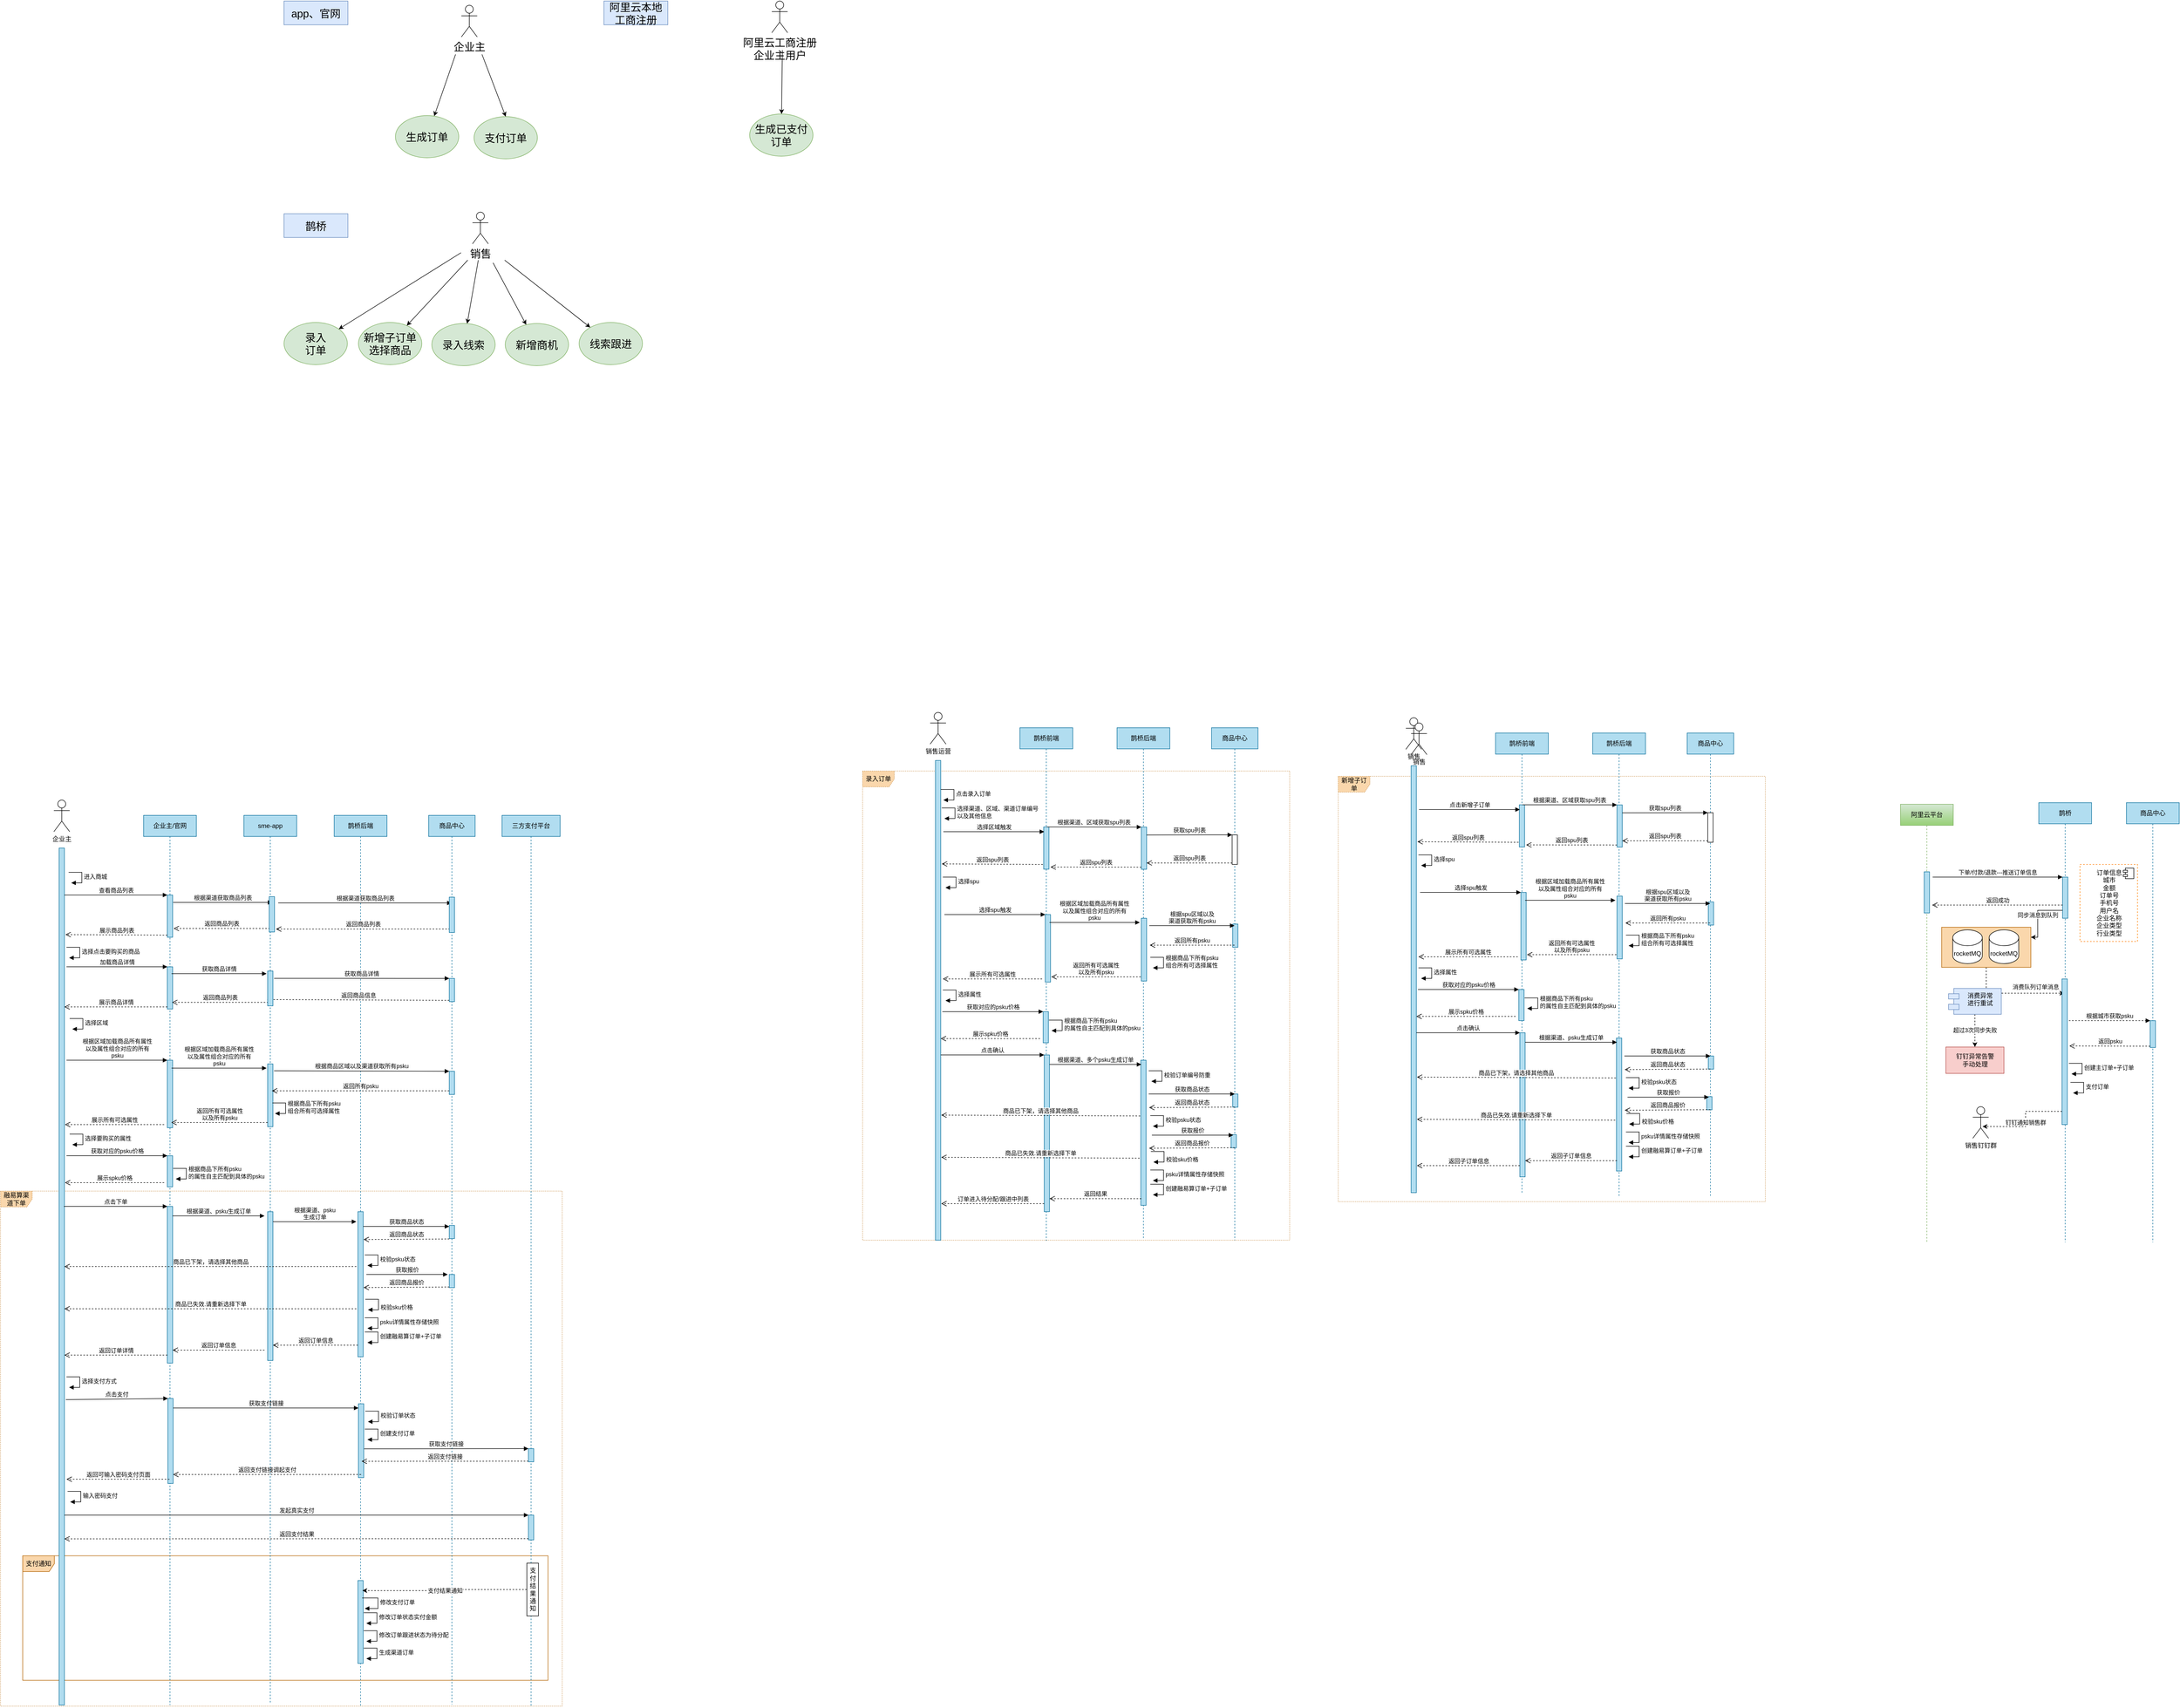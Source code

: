 <mxfile version="14.2.3" type="github">
  <diagram id="QVtK0J8Mp7qvg03k-yFJ" name="第 1 页">
    <mxGraphModel dx="2837" dy="33" grid="0" gridSize="10" guides="1" tooltips="1" connect="1" arrows="1" fold="1" page="0" pageScale="1" pageWidth="827" pageHeight="1169" math="0" shadow="0">
      <root>
        <mxCell id="0" />
        <mxCell id="1" parent="0" />
        <mxCell id="DjqIR26yRd3ydewBDKT8-25" value="融易算渠道下单" style="shape=umlFrame;whiteSpace=wrap;html=1;fillColor=#fad7ac;strokeColor=#b46504;dashed=1;shadow=0;dashPattern=1 2;" parent="1" vertex="1">
          <mxGeometry x="-841" y="3263" width="1064" height="976" as="geometry" />
        </mxCell>
        <mxCell id="DjqIR26yRd3ydewBDKT8-85" value="支付通知" style="shape=umlFrame;whiteSpace=wrap;html=1;shadow=0;labelBackgroundColor=none;strokeColor=#b46504;fillColor=#fad7ac;" parent="1" vertex="1">
          <mxGeometry x="-799" y="3954" width="995" height="236" as="geometry" />
        </mxCell>
        <mxCell id="DjqIR26yRd3ydewBDKT8-1" value="&lt;span style=&quot;font-size: 20px&quot;&gt;生成订单&lt;/span&gt;" style="ellipse;whiteSpace=wrap;html=1;fillColor=#d5e8d4;strokeColor=#82b366;" parent="1" vertex="1">
          <mxGeometry x="-93" y="1225" width="120" height="80" as="geometry" />
        </mxCell>
        <mxCell id="DjqIR26yRd3ydewBDKT8-2" value="&lt;font style=&quot;font-size: 20px&quot;&gt;企业主&lt;/font&gt;" style="shape=umlActor;verticalLabelPosition=bottom;verticalAlign=top;html=1;" parent="1" vertex="1">
          <mxGeometry x="32" y="1016" width="30" height="60" as="geometry" />
        </mxCell>
        <mxCell id="DjqIR26yRd3ydewBDKT8-3" value="&lt;span style=&quot;font-size: 20px&quot;&gt;支付订单&lt;/span&gt;" style="ellipse;whiteSpace=wrap;html=1;fillColor=#d5e8d4;strokeColor=#82b366;" parent="1" vertex="1">
          <mxGeometry x="56" y="1227" width="120" height="80" as="geometry" />
        </mxCell>
        <mxCell id="DjqIR26yRd3ydewBDKT8-4" value="" style="endArrow=classic;html=1;" parent="1" target="DjqIR26yRd3ydewBDKT8-1" edge="1">
          <mxGeometry width="50" height="50" relative="1" as="geometry">
            <mxPoint x="21" y="1109" as="sourcePoint" />
            <mxPoint x="-152.59" y="1242.135" as="targetPoint" />
          </mxGeometry>
        </mxCell>
        <mxCell id="DjqIR26yRd3ydewBDKT8-5" value="" style="endArrow=classic;html=1;entryX=0.5;entryY=0;entryDx=0;entryDy=0;" parent="1" target="DjqIR26yRd3ydewBDKT8-3" edge="1">
          <mxGeometry width="50" height="50" relative="1" as="geometry">
            <mxPoint x="71" y="1109" as="sourcePoint" />
            <mxPoint x="178.295" y="1245.358" as="targetPoint" />
          </mxGeometry>
        </mxCell>
        <mxCell id="DjqIR26yRd3ydewBDKT8-6" value="&lt;span style=&quot;font-size: 20px&quot;&gt;app、官网&lt;/span&gt;" style="rounded=0;whiteSpace=wrap;html=1;fillColor=#dae8fc;strokeColor=#6c8ebf;" parent="1" vertex="1">
          <mxGeometry x="-304" y="1008" width="121" height="45" as="geometry" />
        </mxCell>
        <mxCell id="DjqIR26yRd3ydewBDKT8-7" value="&lt;font style=&quot;font-size: 20px&quot;&gt;录入&lt;br&gt;订单&lt;/font&gt;" style="ellipse;whiteSpace=wrap;html=1;fillColor=#d5e8d4;strokeColor=#82b366;" parent="1" vertex="1">
          <mxGeometry x="-304" y="1617" width="120" height="80" as="geometry" />
        </mxCell>
        <mxCell id="DjqIR26yRd3ydewBDKT8-8" value="&lt;span style=&quot;font-size: 20px&quot;&gt;销售&lt;/span&gt;" style="shape=umlActor;verticalLabelPosition=bottom;verticalAlign=top;html=1;" parent="1" vertex="1">
          <mxGeometry x="53" y="1408" width="30" height="60" as="geometry" />
        </mxCell>
        <mxCell id="DjqIR26yRd3ydewBDKT8-9" value="&lt;span style=&quot;font-size: 20px&quot;&gt;新增子订单选择商品&lt;/span&gt;" style="ellipse;whiteSpace=wrap;html=1;fillColor=#d5e8d4;strokeColor=#82b366;" parent="1" vertex="1">
          <mxGeometry x="-163" y="1617" width="120" height="80" as="geometry" />
        </mxCell>
        <mxCell id="DjqIR26yRd3ydewBDKT8-10" value="" style="endArrow=classic;html=1;exitX=0.453;exitY=0.256;exitDx=0;exitDy=0;exitPerimeter=0;" parent="1" target="DjqIR26yRd3ydewBDKT8-7" edge="1">
          <mxGeometry width="50" height="50" relative="1" as="geometry">
            <mxPoint x="31.34" y="1484.864" as="sourcePoint" />
            <mxPoint x="76" y="1498" as="targetPoint" />
          </mxGeometry>
        </mxCell>
        <mxCell id="DjqIR26yRd3ydewBDKT8-11" value="" style="endArrow=classic;html=1;" parent="1" target="DjqIR26yRd3ydewBDKT8-9" edge="1">
          <mxGeometry width="50" height="50" relative="1" as="geometry">
            <mxPoint x="44" y="1499" as="sourcePoint" />
            <mxPoint x="-68.723" y="1638.373" as="targetPoint" />
          </mxGeometry>
        </mxCell>
        <mxCell id="DjqIR26yRd3ydewBDKT8-12" value="&lt;span style=&quot;font-size: 20px&quot;&gt;录入线索&lt;/span&gt;" style="ellipse;whiteSpace=wrap;html=1;fillColor=#d5e8d4;strokeColor=#82b366;" parent="1" vertex="1">
          <mxGeometry x="-24" y="1619" width="120" height="80" as="geometry" />
        </mxCell>
        <mxCell id="DjqIR26yRd3ydewBDKT8-13" value="&lt;span style=&quot;font-size: 20px&quot;&gt;新增商机&lt;/span&gt;" style="ellipse;whiteSpace=wrap;html=1;fillColor=#d5e8d4;strokeColor=#82b366;" parent="1" vertex="1">
          <mxGeometry x="115" y="1619" width="120" height="80" as="geometry" />
        </mxCell>
        <mxCell id="DjqIR26yRd3ydewBDKT8-14" value="&lt;span style=&quot;font-size: 20px&quot;&gt;线索跟进&lt;/span&gt;" style="ellipse;whiteSpace=wrap;html=1;fillColor=#d5e8d4;strokeColor=#82b366;" parent="1" vertex="1">
          <mxGeometry x="255" y="1617" width="120" height="80" as="geometry" />
        </mxCell>
        <mxCell id="DjqIR26yRd3ydewBDKT8-15" value="" style="endArrow=classic;html=1;" parent="1" target="DjqIR26yRd3ydewBDKT8-12" edge="1">
          <mxGeometry width="50" height="50" relative="1" as="geometry">
            <mxPoint x="64" y="1499" as="sourcePoint" />
            <mxPoint x="-11.272" y="1638.786" as="targetPoint" />
          </mxGeometry>
        </mxCell>
        <mxCell id="DjqIR26yRd3ydewBDKT8-16" value="" style="endArrow=classic;html=1;" parent="1" target="DjqIR26yRd3ydewBDKT8-13" edge="1">
          <mxGeometry width="50" height="50" relative="1" as="geometry">
            <mxPoint x="92" y="1504" as="sourcePoint" />
            <mxPoint x="-1.272" y="1648.786" as="targetPoint" />
          </mxGeometry>
        </mxCell>
        <mxCell id="DjqIR26yRd3ydewBDKT8-17" value="" style="endArrow=classic;html=1;" parent="1" target="DjqIR26yRd3ydewBDKT8-14" edge="1">
          <mxGeometry width="50" height="50" relative="1" as="geometry">
            <mxPoint x="114" y="1499" as="sourcePoint" />
            <mxPoint x="8.728" y="1658.786" as="targetPoint" />
          </mxGeometry>
        </mxCell>
        <mxCell id="DjqIR26yRd3ydewBDKT8-18" value="&lt;span style=&quot;font-size: 20px&quot;&gt;鹊桥&lt;/span&gt;" style="rounded=0;whiteSpace=wrap;html=1;fillColor=#dae8fc;strokeColor=#6c8ebf;" parent="1" vertex="1">
          <mxGeometry x="-304" y="1411" width="121" height="45" as="geometry" />
        </mxCell>
        <mxCell id="DjqIR26yRd3ydewBDKT8-19" value="&lt;span style=&quot;font-size: 20px&quot;&gt;阿里云本地工商注册&lt;/span&gt;" style="rounded=0;whiteSpace=wrap;html=1;fillColor=#dae8fc;strokeColor=#6c8ebf;" parent="1" vertex="1">
          <mxGeometry x="302" y="1008" width="121" height="45" as="geometry" />
        </mxCell>
        <mxCell id="DjqIR26yRd3ydewBDKT8-20" value="&lt;span style=&quot;font-size: 20px&quot;&gt;生成已支付订单&lt;/span&gt;" style="ellipse;whiteSpace=wrap;html=1;fillColor=#d5e8d4;strokeColor=#82b366;" parent="1" vertex="1">
          <mxGeometry x="578" y="1222" width="120" height="80" as="geometry" />
        </mxCell>
        <mxCell id="DjqIR26yRd3ydewBDKT8-21" value="&lt;font style=&quot;font-size: 20px&quot;&gt;阿里云工商注册&lt;br&gt;企业主用户&lt;/font&gt;" style="shape=umlActor;verticalLabelPosition=bottom;verticalAlign=top;html=1;" parent="1" vertex="1">
          <mxGeometry x="620" y="1008" width="30" height="60" as="geometry" />
        </mxCell>
        <mxCell id="DjqIR26yRd3ydewBDKT8-23" value="" style="endArrow=classic;html=1;" parent="1" target="DjqIR26yRd3ydewBDKT8-20" edge="1">
          <mxGeometry width="50" height="50" relative="1" as="geometry">
            <mxPoint x="640" y="1101" as="sourcePoint" />
            <mxPoint x="466.41" y="1234.135" as="targetPoint" />
          </mxGeometry>
        </mxCell>
        <mxCell id="DjqIR26yRd3ydewBDKT8-26" value="企业主/官网" style="shape=umlLifeline;perimeter=lifelinePerimeter;whiteSpace=wrap;html=1;container=1;collapsible=0;recursiveResize=0;outlineConnect=0;fillColor=#b1ddf0;strokeColor=#10739e;" parent="1" vertex="1">
          <mxGeometry x="-570" y="2551" width="100" height="1686" as="geometry" />
        </mxCell>
        <mxCell id="DjqIR26yRd3ydewBDKT8-27" value="" style="html=1;points=[];perimeter=orthogonalPerimeter;shadow=0;labelBackgroundColor=none;strokeColor=#10739e;fillColor=#b1ddf0;" parent="DjqIR26yRd3ydewBDKT8-26" vertex="1">
          <mxGeometry x="45" y="151" width="10" height="80" as="geometry" />
        </mxCell>
        <mxCell id="DjqIR26yRd3ydewBDKT8-37" value="" style="html=1;points=[];perimeter=orthogonalPerimeter;shadow=0;labelBackgroundColor=none;strokeColor=#10739e;fillColor=#b1ddf0;" parent="DjqIR26yRd3ydewBDKT8-26" vertex="1">
          <mxGeometry x="45" y="287" width="10" height="80" as="geometry" />
        </mxCell>
        <mxCell id="DjqIR26yRd3ydewBDKT8-96" value="" style="html=1;points=[];perimeter=orthogonalPerimeter;shadow=0;labelBackgroundColor=none;strokeColor=#10739e;fillColor=#b1ddf0;" parent="DjqIR26yRd3ydewBDKT8-26" vertex="1">
          <mxGeometry x="45" y="464" width="10" height="128" as="geometry" />
        </mxCell>
        <mxCell id="DjqIR26yRd3ydewBDKT8-97" value="根据区域加载商品所有属性&lt;br&gt;以及属性组合对应的所有&lt;br&gt;psku" style="html=1;verticalAlign=bottom;endArrow=block;entryX=0;entryY=0;" parent="DjqIR26yRd3ydewBDKT8-26" target="DjqIR26yRd3ydewBDKT8-96" edge="1">
          <mxGeometry relative="1" as="geometry">
            <mxPoint x="-146" y="464" as="sourcePoint" />
          </mxGeometry>
        </mxCell>
        <mxCell id="DjqIR26yRd3ydewBDKT8-110" value="" style="html=1;points=[];perimeter=orthogonalPerimeter;shadow=0;labelBackgroundColor=none;strokeColor=#10739e;fillColor=#b1ddf0;" parent="DjqIR26yRd3ydewBDKT8-26" vertex="1">
          <mxGeometry x="45" y="645" width="10" height="59" as="geometry" />
        </mxCell>
        <mxCell id="DjqIR26yRd3ydewBDKT8-111" value="获取对应的psku价格" style="html=1;verticalAlign=bottom;endArrow=block;entryX=0;entryY=0;" parent="DjqIR26yRd3ydewBDKT8-26" target="DjqIR26yRd3ydewBDKT8-110" edge="1">
          <mxGeometry relative="1" as="geometry">
            <mxPoint x="-146" y="645" as="sourcePoint" />
          </mxGeometry>
        </mxCell>
        <mxCell id="DjqIR26yRd3ydewBDKT8-112" value="展示spku价格" style="html=1;verticalAlign=bottom;endArrow=open;endSize=8;dashed=1;" parent="DjqIR26yRd3ydewBDKT8-26" edge="1">
          <mxGeometry relative="1" as="geometry">
            <mxPoint x="-149" y="696" as="targetPoint" />
            <mxPoint x="39.0" y="696" as="sourcePoint" />
          </mxGeometry>
        </mxCell>
        <mxCell id="DjqIR26yRd3ydewBDKT8-28" value="" style="html=1;points=[];perimeter=orthogonalPerimeter;shadow=0;labelBackgroundColor=none;strokeColor=#10739e;fillColor=#b1ddf0;" parent="DjqIR26yRd3ydewBDKT8-26" vertex="1">
          <mxGeometry x="45" y="741" width="10" height="297" as="geometry" />
        </mxCell>
        <mxCell id="DjqIR26yRd3ydewBDKT8-29" value="鹊桥后端" style="shape=umlLifeline;perimeter=lifelinePerimeter;whiteSpace=wrap;html=1;container=1;collapsible=0;recursiveResize=0;outlineConnect=0;fillColor=#b1ddf0;strokeColor=#10739e;" parent="1" vertex="1">
          <mxGeometry x="-209" y="2551" width="100" height="1687" as="geometry" />
        </mxCell>
        <mxCell id="DjqIR26yRd3ydewBDKT8-30" value="" style="html=1;points=[];perimeter=orthogonalPerimeter;shadow=0;labelBackgroundColor=none;strokeColor=#10739e;fillColor=#b1ddf0;" parent="DjqIR26yRd3ydewBDKT8-29" vertex="1">
          <mxGeometry x="45" y="751" width="10" height="275" as="geometry" />
        </mxCell>
        <mxCell id="DjqIR26yRd3ydewBDKT8-31" value="" style="html=1;points=[];perimeter=orthogonalPerimeter;shadow=0;labelBackgroundColor=none;strokeColor=#10739e;fillColor=#b1ddf0;" parent="DjqIR26yRd3ydewBDKT8-29" vertex="1">
          <mxGeometry x="45" y="1450" width="10" height="157" as="geometry" />
        </mxCell>
        <mxCell id="DjqIR26yRd3ydewBDKT8-32" value="" style="html=1;points=[];perimeter=orthogonalPerimeter;fillColor=#b1ddf0;strokeColor=#10739e;" parent="1" vertex="1">
          <mxGeometry x="-730" y="2613" width="10" height="1624" as="geometry" />
        </mxCell>
        <mxCell id="DjqIR26yRd3ydewBDKT8-33" value="企业主" style="shape=umlActor;verticalLabelPosition=bottom;verticalAlign=top;html=1;" parent="1" vertex="1">
          <mxGeometry x="-740" y="2522" width="30" height="60" as="geometry" />
        </mxCell>
        <mxCell id="DjqIR26yRd3ydewBDKT8-34" value="商品中心" style="shape=umlLifeline;perimeter=lifelinePerimeter;whiteSpace=wrap;html=1;container=1;collapsible=0;recursiveResize=0;outlineConnect=0;fillColor=#b1ddf0;strokeColor=#10739e;" parent="1" vertex="1">
          <mxGeometry x="-30" y="2551" width="88" height="1685" as="geometry" />
        </mxCell>
        <mxCell id="DjqIR26yRd3ydewBDKT8-35" value="查看订单管理订单列表" style="html=1;verticalAlign=bottom;endArrow=block;entryX=0;entryY=0;" parent="DjqIR26yRd3ydewBDKT8-34" edge="1">
          <mxGeometry relative="1" as="geometry">
            <mxPoint x="-401" y="654" as="sourcePoint" />
          </mxGeometry>
        </mxCell>
        <mxCell id="DjqIR26yRd3ydewBDKT8-38" value="" style="html=1;points=[];perimeter=orthogonalPerimeter;shadow=0;labelBackgroundColor=none;strokeColor=#10739e;fillColor=#b1ddf0;" parent="DjqIR26yRd3ydewBDKT8-34" vertex="1">
          <mxGeometry x="39" y="309" width="10" height="44" as="geometry" />
        </mxCell>
        <mxCell id="DjqIR26yRd3ydewBDKT8-39" value="获取商品详情" style="html=1;verticalAlign=bottom;endArrow=block;entryX=0;entryY=0;exitX=1.212;exitY=0.21;exitDx=0;exitDy=0;exitPerimeter=0;" parent="DjqIR26yRd3ydewBDKT8-34" source="DjqIR26yRd3ydewBDKT8-94" edge="1">
          <mxGeometry relative="1" as="geometry">
            <mxPoint x="-307" y="309.04" as="sourcePoint" />
            <mxPoint x="39" y="309.0" as="targetPoint" />
          </mxGeometry>
        </mxCell>
        <mxCell id="DjqIR26yRd3ydewBDKT8-40" value="返回商品信息" style="html=1;verticalAlign=bottom;endArrow=open;endSize=8;exitX=0;exitY=0.95;dashed=1;" parent="DjqIR26yRd3ydewBDKT8-34" edge="1">
          <mxGeometry relative="1" as="geometry">
            <mxPoint x="-306" y="349" as="targetPoint" />
            <mxPoint x="39" y="350.55" as="sourcePoint" />
          </mxGeometry>
        </mxCell>
        <mxCell id="DjqIR26yRd3ydewBDKT8-41" value="加载商品详情" style="html=1;verticalAlign=bottom;endArrow=block;entryX=0;entryY=0;" parent="DjqIR26yRd3ydewBDKT8-34" target="DjqIR26yRd3ydewBDKT8-37" edge="1">
          <mxGeometry relative="1" as="geometry">
            <mxPoint x="-686" y="287" as="sourcePoint" />
          </mxGeometry>
        </mxCell>
        <mxCell id="DjqIR26yRd3ydewBDKT8-43" value="" style="html=1;points=[];perimeter=orthogonalPerimeter;shadow=0;labelBackgroundColor=none;strokeColor=#10739e;fillColor=#b1ddf0;" parent="DjqIR26yRd3ydewBDKT8-34" vertex="1">
          <mxGeometry x="39" y="777" width="10" height="25" as="geometry" />
        </mxCell>
        <mxCell id="DjqIR26yRd3ydewBDKT8-89" value="根据渠道获取商品列表" style="html=1;verticalAlign=bottom;endArrow=block;" parent="DjqIR26yRd3ydewBDKT8-34" target="DjqIR26yRd3ydewBDKT8-34" edge="1">
          <mxGeometry relative="1" as="geometry">
            <mxPoint x="-285" y="166" as="sourcePoint" />
            <mxPoint x="35" y="168" as="targetPoint" />
          </mxGeometry>
        </mxCell>
        <mxCell id="DjqIR26yRd3ydewBDKT8-90" value="返回商品列表" style="html=1;verticalAlign=bottom;endArrow=open;endSize=8;dashed=1;entryX=1.282;entryY=0.918;entryDx=0;entryDy=0;entryPerimeter=0;" parent="DjqIR26yRd3ydewBDKT8-34" target="DjqIR26yRd3ydewBDKT8-36" edge="1">
          <mxGeometry relative="1" as="geometry">
            <mxPoint x="-142" y="215.4" as="targetPoint" />
            <mxPoint x="40.5" y="215.4" as="sourcePoint" />
          </mxGeometry>
        </mxCell>
        <mxCell id="DjqIR26yRd3ydewBDKT8-91" value="" style="html=1;points=[];perimeter=orthogonalPerimeter;shadow=0;labelBackgroundColor=none;strokeColor=#10739e;fillColor=#b1ddf0;" parent="DjqIR26yRd3ydewBDKT8-34" vertex="1">
          <mxGeometry x="39" y="155" width="10" height="67" as="geometry" />
        </mxCell>
        <mxCell id="DjqIR26yRd3ydewBDKT8-105" value="" style="html=1;points=[];perimeter=orthogonalPerimeter;shadow=0;labelBackgroundColor=none;strokeColor=#10739e;fillColor=#b1ddf0;" parent="DjqIR26yRd3ydewBDKT8-34" vertex="1">
          <mxGeometry x="39" y="484.93" width="10" height="44" as="geometry" />
        </mxCell>
        <mxCell id="DjqIR26yRd3ydewBDKT8-106" value="根据商品区域以及渠道获取所有psku" style="html=1;verticalAlign=bottom;endArrow=block;entryX=0;entryY=0;exitX=1.212;exitY=0.21;exitDx=0;exitDy=0;exitPerimeter=0;" parent="DjqIR26yRd3ydewBDKT8-34" edge="1">
          <mxGeometry relative="1" as="geometry">
            <mxPoint x="-292.88" y="484.0" as="sourcePoint" />
            <mxPoint x="39" y="484.93" as="targetPoint" />
          </mxGeometry>
        </mxCell>
        <mxCell id="BfFZ2of9FClNFI7ontlP-8" value="" style="html=1;points=[];perimeter=orthogonalPerimeter;shadow=0;labelBackgroundColor=none;strokeColor=#10739e;fillColor=#b1ddf0;" vertex="1" parent="DjqIR26yRd3ydewBDKT8-34">
          <mxGeometry x="39" y="870" width="10" height="25" as="geometry" />
        </mxCell>
        <mxCell id="DjqIR26yRd3ydewBDKT8-44" value="选择点击要购买的商品" style="edgeStyle=orthogonalEdgeStyle;html=1;align=left;spacingLeft=2;endArrow=block;rounded=0;entryX=1;entryY=0;" parent="1" edge="1">
          <mxGeometry relative="1" as="geometry">
            <mxPoint x="-716" y="2801" as="sourcePoint" />
            <Array as="points">
              <mxPoint x="-691" y="2801" />
            </Array>
            <mxPoint x="-711.0" y="2821" as="targetPoint" />
          </mxGeometry>
        </mxCell>
        <mxCell id="DjqIR26yRd3ydewBDKT8-45" value="根据渠道获取商品列表" style="html=1;verticalAlign=bottom;endArrow=block;exitX=1.1;exitY=0.113;exitDx=0;exitDy=0;exitPerimeter=0;" parent="1" edge="1">
          <mxGeometry relative="1" as="geometry">
            <mxPoint x="-514" y="2716.04" as="sourcePoint" />
            <mxPoint x="-326" y="2716" as="targetPoint" />
          </mxGeometry>
        </mxCell>
        <mxCell id="DjqIR26yRd3ydewBDKT8-46" value="返回商品列表" style="html=1;verticalAlign=bottom;endArrow=open;endSize=8;entryX=1.2;entryY=0.73;entryDx=0;entryDy=0;entryPerimeter=0;dashed=1;" parent="1" source="DjqIR26yRd3ydewBDKT8-86" edge="1">
          <mxGeometry relative="1" as="geometry">
            <mxPoint x="-513" y="2765.4" as="targetPoint" />
            <mxPoint x="-168" y="2765.4" as="sourcePoint" />
          </mxGeometry>
        </mxCell>
        <mxCell id="DjqIR26yRd3ydewBDKT8-47" value="查看商品列表" style="html=1;verticalAlign=bottom;endArrow=block;entryX=0;entryY=0;" parent="1" target="DjqIR26yRd3ydewBDKT8-27" edge="1">
          <mxGeometry relative="1" as="geometry">
            <mxPoint x="-720" y="2702.0" as="sourcePoint" />
          </mxGeometry>
        </mxCell>
        <mxCell id="DjqIR26yRd3ydewBDKT8-48" value="展示商品列表" style="html=1;verticalAlign=bottom;endArrow=open;endSize=8;exitX=0;exitY=0.95;dashed=1;" parent="1" source="DjqIR26yRd3ydewBDKT8-27" edge="1">
          <mxGeometry relative="1" as="geometry">
            <mxPoint x="-718" y="2777" as="targetPoint" />
          </mxGeometry>
        </mxCell>
        <mxCell id="DjqIR26yRd3ydewBDKT8-49" value="进入商城" style="edgeStyle=orthogonalEdgeStyle;html=1;align=left;spacingLeft=2;endArrow=block;rounded=0;entryX=1;entryY=0;" parent="1" edge="1">
          <mxGeometry relative="1" as="geometry">
            <mxPoint x="-712" y="2659" as="sourcePoint" />
            <Array as="points">
              <mxPoint x="-687" y="2659" />
            </Array>
            <mxPoint x="-707.0" y="2679" as="targetPoint" />
          </mxGeometry>
        </mxCell>
        <mxCell id="DjqIR26yRd3ydewBDKT8-50" value="校验psku状态" style="edgeStyle=orthogonalEdgeStyle;html=1;align=left;spacingLeft=2;endArrow=block;rounded=0;entryX=1;entryY=0;" parent="1" edge="1">
          <mxGeometry relative="1" as="geometry">
            <mxPoint x="-151" y="3384.0" as="sourcePoint" />
            <Array as="points">
              <mxPoint x="-126" y="3384" />
            </Array>
            <mxPoint x="-146.0" y="3404" as="targetPoint" />
          </mxGeometry>
        </mxCell>
        <mxCell id="DjqIR26yRd3ydewBDKT8-51" value="返回订单详情" style="html=1;verticalAlign=bottom;endArrow=open;dashed=1;endSize=8;exitX=0;exitY=0.95;" parent="1" edge="1">
          <mxGeometry relative="1" as="geometry">
            <mxPoint x="-720" y="3573.75" as="targetPoint" />
            <mxPoint x="-525" y="3573.75" as="sourcePoint" />
          </mxGeometry>
        </mxCell>
        <mxCell id="DjqIR26yRd3ydewBDKT8-52" value="点击下单" style="html=1;verticalAlign=bottom;endArrow=block;entryX=0;entryY=0;" parent="1" target="DjqIR26yRd3ydewBDKT8-28" edge="1">
          <mxGeometry relative="1" as="geometry">
            <mxPoint x="-721" y="3292" as="sourcePoint" />
          </mxGeometry>
        </mxCell>
        <mxCell id="DjqIR26yRd3ydewBDKT8-53" value="返回订单信息" style="html=1;verticalAlign=bottom;endArrow=open;dashed=1;endSize=8;exitX=0;exitY=0.95;" parent="1" edge="1">
          <mxGeometry relative="1" as="geometry">
            <mxPoint x="-515" y="3564.35" as="targetPoint" />
            <mxPoint x="-341" y="3564.35" as="sourcePoint" />
          </mxGeometry>
        </mxCell>
        <mxCell id="DjqIR26yRd3ydewBDKT8-54" value="根据渠道、psku生成订单" style="html=1;verticalAlign=bottom;endArrow=block;entryX=0;entryY=0;" parent="1" edge="1">
          <mxGeometry relative="1" as="geometry">
            <mxPoint x="-515" y="3310" as="sourcePoint" />
            <mxPoint x="-341" y="3310" as="targetPoint" />
          </mxGeometry>
        </mxCell>
        <mxCell id="DjqIR26yRd3ydewBDKT8-55" value="输入密码支付" style="edgeStyle=orthogonalEdgeStyle;html=1;align=left;spacingLeft=2;endArrow=block;rounded=0;entryX=1;entryY=0;" parent="1" edge="1">
          <mxGeometry relative="1" as="geometry">
            <mxPoint x="-714" y="3832" as="sourcePoint" />
            <Array as="points">
              <mxPoint x="-689" y="3832" />
            </Array>
            <mxPoint x="-709.0" y="3852" as="targetPoint" />
          </mxGeometry>
        </mxCell>
        <mxCell id="DjqIR26yRd3ydewBDKT8-56" value="psku详情属性存储快照" style="edgeStyle=orthogonalEdgeStyle;html=1;align=left;spacingLeft=2;endArrow=block;rounded=0;entryX=1;entryY=0;" parent="1" edge="1">
          <mxGeometry relative="1" as="geometry">
            <mxPoint x="-151" y="3503" as="sourcePoint" />
            <Array as="points">
              <mxPoint x="-126" y="3503" />
            </Array>
            <mxPoint x="-146.0" y="3523" as="targetPoint" />
          </mxGeometry>
        </mxCell>
        <mxCell id="DjqIR26yRd3ydewBDKT8-57" value="返回商品状态" style="html=1;verticalAlign=bottom;endArrow=open;dashed=1;endSize=8;exitX=0;exitY=0.95;entryX=1.07;entryY=0.478;entryDx=0;entryDy=0;entryPerimeter=0;" parent="1" edge="1">
          <mxGeometry relative="1" as="geometry">
            <mxPoint x="-153.3" y="3354.814" as="targetPoint" />
            <mxPoint x="9" y="3353.75" as="sourcePoint" />
          </mxGeometry>
        </mxCell>
        <mxCell id="DjqIR26yRd3ydewBDKT8-58" value="获取商品状态" style="html=1;verticalAlign=bottom;endArrow=block;entryX=0;entryY=0;" parent="1" edge="1">
          <mxGeometry relative="1" as="geometry">
            <mxPoint x="-154" y="3330" as="sourcePoint" />
            <mxPoint x="9" y="3330" as="targetPoint" />
          </mxGeometry>
        </mxCell>
        <mxCell id="DjqIR26yRd3ydewBDKT8-59" value="创建融易算订单+子订单" style="edgeStyle=orthogonalEdgeStyle;html=1;align=left;spacingLeft=2;endArrow=block;rounded=0;entryX=1;entryY=0;" parent="1" edge="1">
          <mxGeometry relative="1" as="geometry">
            <mxPoint x="-151" y="3530" as="sourcePoint" />
            <Array as="points">
              <mxPoint x="-126" y="3530" />
            </Array>
            <mxPoint x="-146.0" y="3550" as="targetPoint" />
          </mxGeometry>
        </mxCell>
        <mxCell id="DjqIR26yRd3ydewBDKT8-60" value="生成渠道订单" style="edgeStyle=orthogonalEdgeStyle;html=1;align=left;spacingLeft=2;endArrow=block;rounded=0;entryX=1;entryY=0;" parent="1" edge="1">
          <mxGeometry relative="1" as="geometry">
            <mxPoint x="-153" y="4129" as="sourcePoint" />
            <Array as="points">
              <mxPoint x="-128" y="4129" />
            </Array>
            <mxPoint x="-148.0" y="4149" as="targetPoint" />
          </mxGeometry>
        </mxCell>
        <mxCell id="DjqIR26yRd3ydewBDKT8-62" value="" style="html=1;points=[];perimeter=orthogonalPerimeter;shadow=0;labelBackgroundColor=none;strokeColor=#10739e;fillColor=#b1ddf0;" parent="1" vertex="1">
          <mxGeometry x="-524" y="3656" width="10" height="161" as="geometry" />
        </mxCell>
        <mxCell id="DjqIR26yRd3ydewBDKT8-63" value="" style="html=1;points=[];perimeter=orthogonalPerimeter;shadow=0;labelBackgroundColor=none;strokeColor=#10739e;fillColor=#b1ddf0;" parent="1" vertex="1">
          <mxGeometry x="-163" y="3666" width="10" height="140" as="geometry" />
        </mxCell>
        <mxCell id="DjqIR26yRd3ydewBDKT8-64" value="校验订单状态" style="edgeStyle=orthogonalEdgeStyle;html=1;align=left;spacingLeft=2;endArrow=block;rounded=0;entryX=1;entryY=0;" parent="1" edge="1">
          <mxGeometry relative="1" as="geometry">
            <mxPoint x="-150" y="3680.0" as="sourcePoint" />
            <Array as="points">
              <mxPoint x="-125" y="3680" />
            </Array>
            <mxPoint x="-145.0" y="3700" as="targetPoint" />
          </mxGeometry>
        </mxCell>
        <mxCell id="DjqIR26yRd3ydewBDKT8-65" value="返回可输入密码支付页面" style="html=1;verticalAlign=bottom;endArrow=open;dashed=1;endSize=8;exitX=0;exitY=0.95;" parent="1" edge="1">
          <mxGeometry relative="1" as="geometry">
            <mxPoint x="-716" y="3809.0" as="targetPoint" />
            <mxPoint x="-521" y="3809.0" as="sourcePoint" />
          </mxGeometry>
        </mxCell>
        <mxCell id="DjqIR26yRd3ydewBDKT8-66" value="点击支付" style="html=1;verticalAlign=bottom;endArrow=block;entryX=0;entryY=0;exitX=1.166;exitY=0.375;exitDx=0;exitDy=0;exitPerimeter=0;" parent="1" target="DjqIR26yRd3ydewBDKT8-62" edge="1">
          <mxGeometry relative="1" as="geometry">
            <mxPoint x="-717.34" y="3658.125" as="sourcePoint" />
          </mxGeometry>
        </mxCell>
        <mxCell id="DjqIR26yRd3ydewBDKT8-67" value="返回支付链接调起支付" style="html=1;verticalAlign=bottom;endArrow=open;dashed=1;endSize=8;" parent="1" edge="1">
          <mxGeometry relative="1" as="geometry">
            <mxPoint x="-514" y="3800" as="targetPoint" />
            <mxPoint x="-158" y="3800" as="sourcePoint" />
          </mxGeometry>
        </mxCell>
        <mxCell id="DjqIR26yRd3ydewBDKT8-68" value="获取支付链接" style="html=1;verticalAlign=bottom;endArrow=block;" parent="1" edge="1" target="DjqIR26yRd3ydewBDKT8-63">
          <mxGeometry relative="1" as="geometry">
            <mxPoint x="-514" y="3674" as="sourcePoint" />
            <mxPoint x="-340" y="3674" as="targetPoint" />
          </mxGeometry>
        </mxCell>
        <mxCell id="DjqIR26yRd3ydewBDKT8-69" value="返回支付链接" style="html=1;verticalAlign=bottom;endArrow=open;dashed=1;endSize=8;exitX=0;exitY=0.95;" parent="1" source="DjqIR26yRd3ydewBDKT8-74" edge="1">
          <mxGeometry relative="1" as="geometry">
            <mxPoint x="-157" y="3775" as="targetPoint" />
          </mxGeometry>
        </mxCell>
        <mxCell id="DjqIR26yRd3ydewBDKT8-70" value="获取支付链接" style="html=1;verticalAlign=bottom;endArrow=block;entryX=0;entryY=0;exitX=0.97;exitY=0.495;exitDx=0;exitDy=0;exitPerimeter=0;" parent="1" target="DjqIR26yRd3ydewBDKT8-74" edge="1">
          <mxGeometry relative="1" as="geometry">
            <mxPoint x="-152.3" y="3751.435" as="sourcePoint" />
          </mxGeometry>
        </mxCell>
        <mxCell id="DjqIR26yRd3ydewBDKT8-71" value="创建支付订单" style="edgeStyle=orthogonalEdgeStyle;html=1;align=left;spacingLeft=2;endArrow=block;rounded=0;entryX=1;entryY=0;" parent="1" edge="1">
          <mxGeometry relative="1" as="geometry">
            <mxPoint x="-151" y="3714" as="sourcePoint" />
            <Array as="points">
              <mxPoint x="-126" y="3714" />
            </Array>
            <mxPoint x="-146.0" y="3734" as="targetPoint" />
          </mxGeometry>
        </mxCell>
        <mxCell id="DjqIR26yRd3ydewBDKT8-72" value="三方支付平台" style="shape=umlLifeline;perimeter=lifelinePerimeter;whiteSpace=wrap;html=1;container=1;collapsible=0;recursiveResize=0;outlineConnect=0;fillColor=#b1ddf0;strokeColor=#10739e;" parent="1" vertex="1">
          <mxGeometry x="109" y="2551" width="110" height="1690" as="geometry" />
        </mxCell>
        <mxCell id="DjqIR26yRd3ydewBDKT8-73" value="查看订单管理订单列表" style="html=1;verticalAlign=bottom;endArrow=block;entryX=0;entryY=0;" parent="DjqIR26yRd3ydewBDKT8-72" edge="1">
          <mxGeometry relative="1" as="geometry">
            <mxPoint x="-401" y="654" as="sourcePoint" />
          </mxGeometry>
        </mxCell>
        <mxCell id="DjqIR26yRd3ydewBDKT8-74" value="" style="html=1;points=[];perimeter=orthogonalPerimeter;shadow=0;labelBackgroundColor=none;strokeColor=#10739e;fillColor=#b1ddf0;" parent="DjqIR26yRd3ydewBDKT8-72" vertex="1">
          <mxGeometry x="50" y="1200" width="10" height="25" as="geometry" />
        </mxCell>
        <mxCell id="DjqIR26yRd3ydewBDKT8-75" value="" style="html=1;points=[];perimeter=orthogonalPerimeter;shadow=0;labelBackgroundColor=none;strokeColor=#10739e;fillColor=#b1ddf0;" parent="DjqIR26yRd3ydewBDKT8-72" vertex="1">
          <mxGeometry x="50" y="1326" width="10" height="47" as="geometry" />
        </mxCell>
        <mxCell id="DjqIR26yRd3ydewBDKT8-76" value="支&lt;br&gt;付&lt;br&gt;结&lt;br&gt;果&lt;br&gt;通&lt;br&gt;知" style="html=1;points=[];perimeter=orthogonalPerimeter;shadow=0;labelBackgroundColor=none;strokeColor=#000000;" parent="DjqIR26yRd3ydewBDKT8-72" vertex="1">
          <mxGeometry x="47" y="1417" width="22" height="100" as="geometry" />
        </mxCell>
        <mxCell id="DjqIR26yRd3ydewBDKT8-77" value="选择支付方式" style="edgeStyle=orthogonalEdgeStyle;html=1;align=left;spacingLeft=2;endArrow=block;rounded=0;entryX=1;entryY=0;" parent="1" edge="1">
          <mxGeometry relative="1" as="geometry">
            <mxPoint x="-716" y="3615" as="sourcePoint" />
            <Array as="points">
              <mxPoint x="-691" y="3615" />
            </Array>
            <mxPoint x="-711.0" y="3635" as="targetPoint" />
          </mxGeometry>
        </mxCell>
        <mxCell id="DjqIR26yRd3ydewBDKT8-78" value="发起真实支付" style="html=1;verticalAlign=bottom;endArrow=block;entryX=0;entryY=0;" parent="1" target="DjqIR26yRd3ydewBDKT8-75" edge="1">
          <mxGeometry relative="1" as="geometry">
            <mxPoint x="-720.0" y="3877" as="sourcePoint" />
          </mxGeometry>
        </mxCell>
        <mxCell id="DjqIR26yRd3ydewBDKT8-79" value="返回支付结果" style="html=1;verticalAlign=bottom;endArrow=open;dashed=1;endSize=8;exitX=0;exitY=0.95;" parent="1" source="DjqIR26yRd3ydewBDKT8-75" edge="1">
          <mxGeometry relative="1" as="geometry">
            <mxPoint x="-720" y="3922" as="targetPoint" />
          </mxGeometry>
        </mxCell>
        <mxCell id="DjqIR26yRd3ydewBDKT8-81" value="支付结果通知" style="edgeStyle=orthogonalEdgeStyle;rounded=0;orthogonalLoop=1;jettySize=auto;html=1;entryX=0.848;entryY=0.121;entryDx=0;entryDy=0;entryPerimeter=0;dashed=1;" parent="1" source="DjqIR26yRd3ydewBDKT8-76" target="DjqIR26yRd3ydewBDKT8-31" edge="1">
          <mxGeometry relative="1" as="geometry" />
        </mxCell>
        <mxCell id="DjqIR26yRd3ydewBDKT8-82" value="修改支付订单" style="edgeStyle=orthogonalEdgeStyle;html=1;align=left;spacingLeft=2;endArrow=block;rounded=0;entryX=1;entryY=0;" parent="1" edge="1">
          <mxGeometry relative="1" as="geometry">
            <mxPoint x="-156" y="4034" as="sourcePoint" />
            <Array as="points">
              <mxPoint x="-126" y="4034" />
              <mxPoint x="-126" y="4054" />
            </Array>
            <mxPoint x="-151.0" y="4054" as="targetPoint" />
          </mxGeometry>
        </mxCell>
        <mxCell id="DjqIR26yRd3ydewBDKT8-83" value="修改订单状态实付金额" style="edgeStyle=orthogonalEdgeStyle;html=1;align=left;spacingLeft=2;endArrow=block;rounded=0;entryX=1;entryY=0;" parent="1" edge="1">
          <mxGeometry relative="1" as="geometry">
            <mxPoint x="-153" y="4062" as="sourcePoint" />
            <Array as="points">
              <mxPoint x="-128" y="4062" />
            </Array>
            <mxPoint x="-148.0" y="4082" as="targetPoint" />
          </mxGeometry>
        </mxCell>
        <mxCell id="DjqIR26yRd3ydewBDKT8-84" value="修改订单跟进状态为待分配" style="edgeStyle=orthogonalEdgeStyle;html=1;align=left;spacingLeft=2;endArrow=block;rounded=0;entryX=1;entryY=0;" parent="1" edge="1">
          <mxGeometry relative="1" as="geometry">
            <mxPoint x="-153" y="4096" as="sourcePoint" />
            <Array as="points">
              <mxPoint x="-128" y="4096" />
            </Array>
            <mxPoint x="-148.0" y="4116" as="targetPoint" />
          </mxGeometry>
        </mxCell>
        <mxCell id="DjqIR26yRd3ydewBDKT8-86" value="sme-app" style="shape=umlLifeline;perimeter=lifelinePerimeter;whiteSpace=wrap;html=1;container=1;collapsible=0;recursiveResize=0;outlineConnect=0;fillColor=#b1ddf0;strokeColor=#10739e;" parent="1" vertex="1">
          <mxGeometry x="-380" y="2551" width="100" height="1684" as="geometry" />
        </mxCell>
        <mxCell id="DjqIR26yRd3ydewBDKT8-87" value="" style="html=1;points=[];perimeter=orthogonalPerimeter;shadow=0;labelBackgroundColor=none;strokeColor=#10739e;fillColor=#b1ddf0;" parent="DjqIR26yRd3ydewBDKT8-86" vertex="1">
          <mxGeometry x="45" y="751" width="10" height="282" as="geometry" />
        </mxCell>
        <mxCell id="DjqIR26yRd3ydewBDKT8-36" value="" style="html=1;points=[];perimeter=orthogonalPerimeter;shadow=0;labelBackgroundColor=none;strokeColor=#10739e;fillColor=#b1ddf0;" parent="DjqIR26yRd3ydewBDKT8-86" vertex="1">
          <mxGeometry x="48" y="154" width="10" height="67" as="geometry" />
        </mxCell>
        <mxCell id="DjqIR26yRd3ydewBDKT8-92" value="获取商品详情" style="html=1;verticalAlign=bottom;endArrow=block;exitX=1.1;exitY=0.113;exitDx=0;exitDy=0;exitPerimeter=0;" parent="DjqIR26yRd3ydewBDKT8-86" edge="1">
          <mxGeometry relative="1" as="geometry">
            <mxPoint x="-137" y="300.04" as="sourcePoint" />
            <mxPoint x="43" y="300" as="targetPoint" />
          </mxGeometry>
        </mxCell>
        <mxCell id="DjqIR26yRd3ydewBDKT8-93" value="返回商品列表" style="html=1;verticalAlign=bottom;endArrow=open;endSize=8;entryX=1.2;entryY=0.73;entryDx=0;entryDy=0;entryPerimeter=0;dashed=1;" parent="DjqIR26yRd3ydewBDKT8-86" edge="1">
          <mxGeometry relative="1" as="geometry">
            <mxPoint x="-136" y="354.4" as="targetPoint" />
            <mxPoint x="46.5" y="354.4" as="sourcePoint" />
          </mxGeometry>
        </mxCell>
        <mxCell id="DjqIR26yRd3ydewBDKT8-94" value="" style="html=1;points=[];perimeter=orthogonalPerimeter;shadow=0;labelBackgroundColor=none;strokeColor=#10739e;fillColor=#b1ddf0;" parent="DjqIR26yRd3ydewBDKT8-86" vertex="1">
          <mxGeometry x="45" y="295" width="10" height="66" as="geometry" />
        </mxCell>
        <mxCell id="DjqIR26yRd3ydewBDKT8-100" value="根据区域加载商品所有属性&lt;br&gt;以及属性组合对应的所有&lt;br&gt;psku" style="html=1;verticalAlign=bottom;endArrow=block;exitX=1.1;exitY=0.113;exitDx=0;exitDy=0;exitPerimeter=0;" parent="DjqIR26yRd3ydewBDKT8-86" edge="1">
          <mxGeometry relative="1" as="geometry">
            <mxPoint x="-137.0" y="479.04" as="sourcePoint" />
            <mxPoint x="43" y="479" as="targetPoint" />
          </mxGeometry>
        </mxCell>
        <mxCell id="DjqIR26yRd3ydewBDKT8-102" value="" style="html=1;points=[];perimeter=orthogonalPerimeter;shadow=0;labelBackgroundColor=none;strokeColor=#10739e;fillColor=#b1ddf0;" parent="DjqIR26yRd3ydewBDKT8-86" vertex="1">
          <mxGeometry x="45" y="471" width="10" height="119" as="geometry" />
        </mxCell>
        <mxCell id="DjqIR26yRd3ydewBDKT8-42" value="展示商品详情" style="html=1;verticalAlign=bottom;endArrow=open;endSize=8;exitX=0;exitY=0.95;dashed=1;" parent="1" source="DjqIR26yRd3ydewBDKT8-37" target="DjqIR26yRd3ydewBDKT8-32" edge="1">
          <mxGeometry relative="1" as="geometry">
            <mxPoint x="-541.0" y="2913" as="targetPoint" />
          </mxGeometry>
        </mxCell>
        <mxCell id="DjqIR26yRd3ydewBDKT8-99" value="根据商品下所有psku&lt;br&gt;组合所有可选择属性" style="edgeStyle=orthogonalEdgeStyle;html=1;align=left;spacingLeft=2;endArrow=block;rounded=0;entryX=1;entryY=0;" parent="1" edge="1">
          <mxGeometry relative="1" as="geometry">
            <mxPoint x="-326" y="3096" as="sourcePoint" />
            <Array as="points">
              <mxPoint x="-301" y="3096" />
            </Array>
            <mxPoint x="-321.0" y="3116" as="targetPoint" />
          </mxGeometry>
        </mxCell>
        <mxCell id="DjqIR26yRd3ydewBDKT8-107" value="返回所有psku" style="html=1;verticalAlign=bottom;endArrow=open;endSize=8;dashed=1;" parent="1" edge="1">
          <mxGeometry relative="1" as="geometry">
            <mxPoint x="-327" y="3073" as="targetPoint" />
            <mxPoint x="9" y="3073" as="sourcePoint" />
          </mxGeometry>
        </mxCell>
        <mxCell id="DjqIR26yRd3ydewBDKT8-101" value="返回所有可选属性&lt;br&gt;以及所有psku" style="html=1;verticalAlign=bottom;endArrow=open;endSize=8;entryX=1.2;entryY=0.73;entryDx=0;entryDy=0;entryPerimeter=0;dashed=1;" parent="1" edge="1">
          <mxGeometry relative="1" as="geometry">
            <mxPoint x="-517.5" y="3133.0" as="targetPoint" />
            <mxPoint x="-335" y="3133.0" as="sourcePoint" />
          </mxGeometry>
        </mxCell>
        <mxCell id="DjqIR26yRd3ydewBDKT8-108" value="选择区域" style="edgeStyle=orthogonalEdgeStyle;html=1;align=left;spacingLeft=2;endArrow=block;rounded=0;entryX=1;entryY=0;" parent="1" edge="1">
          <mxGeometry relative="1" as="geometry">
            <mxPoint x="-710.0" y="2936" as="sourcePoint" />
            <Array as="points">
              <mxPoint x="-685" y="2936" />
            </Array>
            <mxPoint x="-705.0" y="2956" as="targetPoint" />
          </mxGeometry>
        </mxCell>
        <mxCell id="DjqIR26yRd3ydewBDKT8-98" value="展示所有可选属性" style="html=1;verticalAlign=bottom;endArrow=open;endSize=8;dashed=1;" parent="1" edge="1">
          <mxGeometry relative="1" as="geometry">
            <mxPoint x="-719" y="3137" as="targetPoint" />
            <mxPoint x="-531.0" y="3137" as="sourcePoint" />
          </mxGeometry>
        </mxCell>
        <mxCell id="DjqIR26yRd3ydewBDKT8-109" value="选择要购买的属性" style="edgeStyle=orthogonalEdgeStyle;html=1;align=left;spacingLeft=2;endArrow=block;rounded=0;entryX=1;entryY=0;" parent="1" edge="1">
          <mxGeometry relative="1" as="geometry">
            <mxPoint x="-710.0" y="3155" as="sourcePoint" />
            <Array as="points">
              <mxPoint x="-685" y="3155" />
            </Array>
            <mxPoint x="-705.0" y="3175" as="targetPoint" />
          </mxGeometry>
        </mxCell>
        <mxCell id="BfFZ2of9FClNFI7ontlP-1" value="根据商品下所有psku&lt;br&gt;的属性自主匹配到具体的psku" style="edgeStyle=orthogonalEdgeStyle;html=1;align=left;spacingLeft=2;endArrow=block;rounded=0;entryX=1;entryY=0;" edge="1" parent="1">
          <mxGeometry relative="1" as="geometry">
            <mxPoint x="-514" y="3220" as="sourcePoint" />
            <Array as="points">
              <mxPoint x="-489" y="3220" />
            </Array>
            <mxPoint x="-509.0" y="3240" as="targetPoint" />
          </mxGeometry>
        </mxCell>
        <mxCell id="BfFZ2of9FClNFI7ontlP-2" value="根据渠道、psku&lt;br&gt;生成订单" style="html=1;verticalAlign=bottom;endArrow=block;" edge="1" parent="1">
          <mxGeometry relative="1" as="geometry">
            <mxPoint x="-325" y="3321" as="sourcePoint" />
            <mxPoint x="-167" y="3321" as="targetPoint" />
          </mxGeometry>
        </mxCell>
        <mxCell id="BfFZ2of9FClNFI7ontlP-4" value="返回订单信息" style="html=1;verticalAlign=bottom;endArrow=open;dashed=1;endSize=8;" edge="1" parent="1">
          <mxGeometry relative="1" as="geometry">
            <mxPoint x="-325" y="3555.0" as="targetPoint" />
            <mxPoint x="-164" y="3555" as="sourcePoint" />
          </mxGeometry>
        </mxCell>
        <mxCell id="BfFZ2of9FClNFI7ontlP-5" value="商品已下架，请选择其他商品" style="html=1;verticalAlign=bottom;endArrow=open;dashed=1;endSize=8;" edge="1" parent="1">
          <mxGeometry relative="1" as="geometry">
            <mxPoint x="-167" y="3406" as="sourcePoint" />
            <mxPoint x="-720" y="3406" as="targetPoint" />
          </mxGeometry>
        </mxCell>
        <mxCell id="BfFZ2of9FClNFI7ontlP-6" value="返回商品报价" style="html=1;verticalAlign=bottom;endArrow=open;dashed=1;endSize=8;exitX=0;exitY=0.95;entryX=1.07;entryY=0.478;entryDx=0;entryDy=0;entryPerimeter=0;" edge="1" parent="1">
          <mxGeometry relative="1" as="geometry">
            <mxPoint x="-153.3" y="3445.814" as="targetPoint" />
            <mxPoint x="9" y="3444.75" as="sourcePoint" />
          </mxGeometry>
        </mxCell>
        <mxCell id="BfFZ2of9FClNFI7ontlP-7" value="获取报价" style="html=1;verticalAlign=bottom;endArrow=block;" edge="1" parent="1">
          <mxGeometry relative="1" as="geometry">
            <mxPoint x="-148" y="3421" as="sourcePoint" />
            <mxPoint x="6" y="3421" as="targetPoint" />
          </mxGeometry>
        </mxCell>
        <mxCell id="BfFZ2of9FClNFI7ontlP-9" value="&lt;br&gt;校验sku价格" style="edgeStyle=orthogonalEdgeStyle;html=1;align=left;spacingLeft=2;endArrow=block;rounded=0;entryX=1;entryY=0;" edge="1" parent="1">
          <mxGeometry relative="1" as="geometry">
            <mxPoint x="-150" y="3468" as="sourcePoint" />
            <Array as="points">
              <mxPoint x="-125" y="3468" />
            </Array>
            <mxPoint x="-145.0" y="3488" as="targetPoint" />
          </mxGeometry>
        </mxCell>
        <mxCell id="BfFZ2of9FClNFI7ontlP-10" value="商品已失效.请重新选择下单" style="html=1;verticalAlign=bottom;endArrow=open;dashed=1;endSize=8;" edge="1" parent="1">
          <mxGeometry relative="1" as="geometry">
            <mxPoint x="-167" y="3486" as="sourcePoint" />
            <mxPoint x="-720" y="3486" as="targetPoint" />
          </mxGeometry>
        </mxCell>
        <mxCell id="BfFZ2of9FClNFI7ontlP-12" value="录入订单" style="shape=umlFrame;whiteSpace=wrap;html=1;fillColor=#fad7ac;strokeColor=#b46504;dashed=1;shadow=0;dashPattern=1 2;" vertex="1" parent="1">
          <mxGeometry x="792" y="2467" width="809" height="889" as="geometry" />
        </mxCell>
        <mxCell id="BfFZ2of9FClNFI7ontlP-14" value="鹊桥前端" style="shape=umlLifeline;perimeter=lifelinePerimeter;whiteSpace=wrap;html=1;container=1;collapsible=0;recursiveResize=0;outlineConnect=0;fillColor=#b1ddf0;strokeColor=#10739e;" vertex="1" parent="1">
          <mxGeometry x="1090" y="2385" width="100" height="972" as="geometry" />
        </mxCell>
        <mxCell id="BfFZ2of9FClNFI7ontlP-54" value="" style="html=1;points=[];perimeter=orthogonalPerimeter;fillColor=#b1ddf0;strokeColor=#10739e;" vertex="1" parent="BfFZ2of9FClNFI7ontlP-14">
          <mxGeometry x="45" y="188" width="10" height="80" as="geometry" />
        </mxCell>
        <mxCell id="BfFZ2of9FClNFI7ontlP-20" value="鹊桥后端" style="shape=umlLifeline;perimeter=lifelinePerimeter;whiteSpace=wrap;html=1;container=1;collapsible=0;recursiveResize=0;outlineConnect=0;fillColor=#b1ddf0;strokeColor=#10739e;" vertex="1" parent="1">
          <mxGeometry x="1274" y="2385" width="100" height="969" as="geometry" />
        </mxCell>
        <mxCell id="BfFZ2of9FClNFI7ontlP-47" value="" style="html=1;points=[];perimeter=orthogonalPerimeter;fillColor=#b1ddf0;strokeColor=#10739e;" vertex="1" parent="BfFZ2of9FClNFI7ontlP-20">
          <mxGeometry x="45.99" y="188.2" width="10" height="80" as="geometry" />
        </mxCell>
        <mxCell id="BfFZ2of9FClNFI7ontlP-48" value="根据渠道、区域获取spu列表" style="html=1;verticalAlign=bottom;endArrow=block;entryX=0;entryY=0;" edge="1" target="BfFZ2of9FClNFI7ontlP-47" parent="BfFZ2of9FClNFI7ontlP-20">
          <mxGeometry relative="1" as="geometry">
            <mxPoint x="-133" y="188" as="sourcePoint" />
          </mxGeometry>
        </mxCell>
        <mxCell id="BfFZ2of9FClNFI7ontlP-66" value="" style="html=1;points=[];perimeter=orthogonalPerimeter;shadow=0;labelBackgroundColor=none;strokeColor=#10739e;fillColor=#b1ddf0;" vertex="1" parent="BfFZ2of9FClNFI7ontlP-20">
          <mxGeometry x="45.99" y="361" width="10" height="119" as="geometry" />
        </mxCell>
        <mxCell id="BfFZ2of9FClNFI7ontlP-119" value="" style="html=1;points=[];perimeter=orthogonalPerimeter;shadow=0;labelBackgroundColor=none;strokeColor=#10739e;fillColor=#b1ddf0;" vertex="1" parent="BfFZ2of9FClNFI7ontlP-20">
          <mxGeometry x="45" y="630" width="10" height="275" as="geometry" />
        </mxCell>
        <mxCell id="BfFZ2of9FClNFI7ontlP-23" value="" style="html=1;points=[];perimeter=orthogonalPerimeter;fillColor=#b1ddf0;strokeColor=#10739e;" vertex="1" parent="1">
          <mxGeometry x="930" y="2447" width="10" height="909" as="geometry" />
        </mxCell>
        <mxCell id="BfFZ2of9FClNFI7ontlP-24" value="销售运营" style="shape=umlActor;verticalLabelPosition=bottom;verticalAlign=top;html=1;" vertex="1" parent="1">
          <mxGeometry x="920" y="2356" width="30" height="60" as="geometry" />
        </mxCell>
        <mxCell id="BfFZ2of9FClNFI7ontlP-25" value="商品中心" style="shape=umlLifeline;perimeter=lifelinePerimeter;whiteSpace=wrap;html=1;container=1;collapsible=0;recursiveResize=0;outlineConnect=0;fillColor=#b1ddf0;strokeColor=#10739e;" vertex="1" parent="1">
          <mxGeometry x="1453" y="2385" width="88" height="971" as="geometry" />
        </mxCell>
        <mxCell id="BfFZ2of9FClNFI7ontlP-26" value="查看订单管理订单列表" style="html=1;verticalAlign=bottom;endArrow=block;entryX=0;entryY=0;" edge="1" parent="BfFZ2of9FClNFI7ontlP-25">
          <mxGeometry relative="1" as="geometry">
            <mxPoint x="-401" y="654" as="sourcePoint" />
          </mxGeometry>
        </mxCell>
        <mxCell id="BfFZ2of9FClNFI7ontlP-51" value="" style="html=1;points=[];perimeter=orthogonalPerimeter;" vertex="1" parent="BfFZ2of9FClNFI7ontlP-25">
          <mxGeometry x="39" y="203" width="10" height="56" as="geometry" />
        </mxCell>
        <mxCell id="BfFZ2of9FClNFI7ontlP-63" value="" style="html=1;points=[];perimeter=orthogonalPerimeter;shadow=0;labelBackgroundColor=none;strokeColor=#10739e;fillColor=#b1ddf0;" vertex="1" parent="BfFZ2of9FClNFI7ontlP-25">
          <mxGeometry x="40" y="372" width="10" height="44" as="geometry" />
        </mxCell>
        <mxCell id="BfFZ2of9FClNFI7ontlP-120" value="" style="html=1;points=[];perimeter=orthogonalPerimeter;shadow=0;labelBackgroundColor=none;strokeColor=#10739e;fillColor=#b1ddf0;" vertex="1" parent="BfFZ2of9FClNFI7ontlP-25">
          <mxGeometry x="40" y="694" width="10" height="25" as="geometry" />
        </mxCell>
        <mxCell id="BfFZ2of9FClNFI7ontlP-121" value="" style="html=1;points=[];perimeter=orthogonalPerimeter;shadow=0;labelBackgroundColor=none;strokeColor=#10739e;fillColor=#b1ddf0;" vertex="1" parent="BfFZ2of9FClNFI7ontlP-25">
          <mxGeometry x="37" y="771" width="10" height="25" as="geometry" />
        </mxCell>
        <mxCell id="BfFZ2of9FClNFI7ontlP-45" value="点击录入订单" style="edgeStyle=orthogonalEdgeStyle;html=1;align=left;spacingLeft=2;endArrow=block;rounded=0;entryX=1;entryY=0;" edge="1" parent="1">
          <mxGeometry relative="1" as="geometry">
            <mxPoint x="940" y="2502" as="sourcePoint" />
            <Array as="points">
              <mxPoint x="965" y="2502" />
            </Array>
            <mxPoint x="945" y="2522" as="targetPoint" />
          </mxGeometry>
        </mxCell>
        <mxCell id="BfFZ2of9FClNFI7ontlP-46" value="选择渠道、区域、渠道订单编号&lt;br&gt;以及其他信息" style="edgeStyle=orthogonalEdgeStyle;html=1;align=left;spacingLeft=2;endArrow=block;rounded=0;entryX=1;entryY=0;" edge="1" parent="1">
          <mxGeometry relative="1" as="geometry">
            <mxPoint x="942" y="2537" as="sourcePoint" />
            <Array as="points">
              <mxPoint x="967" y="2537" />
            </Array>
            <mxPoint x="947" y="2557" as="targetPoint" />
          </mxGeometry>
        </mxCell>
        <mxCell id="BfFZ2of9FClNFI7ontlP-49" value="返回spu列表" style="html=1;verticalAlign=bottom;endArrow=open;dashed=1;endSize=8;exitX=0;exitY=0.95;" edge="1" source="BfFZ2of9FClNFI7ontlP-47" parent="1">
          <mxGeometry relative="1" as="geometry">
            <mxPoint x="1148" y="2649" as="targetPoint" />
          </mxGeometry>
        </mxCell>
        <mxCell id="BfFZ2of9FClNFI7ontlP-53" value="返回spu列表" style="html=1;verticalAlign=bottom;endArrow=open;dashed=1;endSize=8;exitX=0;exitY=0.95;" edge="1" source="BfFZ2of9FClNFI7ontlP-51" parent="1">
          <mxGeometry relative="1" as="geometry">
            <mxPoint x="1329.99" y="2641.2" as="targetPoint" />
          </mxGeometry>
        </mxCell>
        <mxCell id="BfFZ2of9FClNFI7ontlP-52" value="获取spu列表" style="html=1;verticalAlign=bottom;endArrow=block;entryX=0;entryY=0;" edge="1" target="BfFZ2of9FClNFI7ontlP-51" parent="1">
          <mxGeometry relative="1" as="geometry">
            <mxPoint x="1329.99" y="2588.2" as="sourcePoint" />
          </mxGeometry>
        </mxCell>
        <mxCell id="BfFZ2of9FClNFI7ontlP-59" value="返回spu列表" style="html=1;verticalAlign=bottom;endArrow=open;dashed=1;endSize=8;exitX=-0.155;exitY=0.888;exitDx=0;exitDy=0;exitPerimeter=0;" edge="1" parent="1" source="BfFZ2of9FClNFI7ontlP-54">
          <mxGeometry relative="1" as="geometry">
            <mxPoint x="942" y="2643" as="targetPoint" />
            <mxPoint x="1113.99" y="2643.2" as="sourcePoint" />
          </mxGeometry>
        </mxCell>
        <mxCell id="BfFZ2of9FClNFI7ontlP-60" value="选择spu" style="edgeStyle=orthogonalEdgeStyle;html=1;align=left;spacingLeft=2;endArrow=block;rounded=0;entryX=1;entryY=0;" edge="1" parent="1">
          <mxGeometry relative="1" as="geometry">
            <mxPoint x="944" y="2668" as="sourcePoint" />
            <Array as="points">
              <mxPoint x="969" y="2668" />
            </Array>
            <mxPoint x="949" y="2688" as="targetPoint" />
          </mxGeometry>
        </mxCell>
        <mxCell id="BfFZ2of9FClNFI7ontlP-61" value="" style="html=1;points=[];perimeter=orthogonalPerimeter;shadow=0;labelBackgroundColor=none;strokeColor=#10739e;fillColor=#b1ddf0;" vertex="1" parent="1">
          <mxGeometry x="1138" y="2739" width="10" height="128" as="geometry" />
        </mxCell>
        <mxCell id="BfFZ2of9FClNFI7ontlP-62" value="选择spu触发" style="html=1;verticalAlign=bottom;endArrow=block;entryX=0;entryY=0;" edge="1" parent="1" target="BfFZ2of9FClNFI7ontlP-61">
          <mxGeometry relative="1" as="geometry">
            <mxPoint x="947" y="2739" as="sourcePoint" />
          </mxGeometry>
        </mxCell>
        <mxCell id="BfFZ2of9FClNFI7ontlP-64" value="根据spu区域以及&lt;br&gt;渠道获取所有psku" style="html=1;verticalAlign=bottom;endArrow=block;" edge="1" parent="1" target="BfFZ2of9FClNFI7ontlP-25">
          <mxGeometry relative="1" as="geometry">
            <mxPoint x="1335" y="2760" as="sourcePoint" />
            <mxPoint x="1672" y="2759.93" as="targetPoint" />
          </mxGeometry>
        </mxCell>
        <mxCell id="BfFZ2of9FClNFI7ontlP-65" value="根据区域加载商品所有属性&lt;br&gt;以及属性组合对应的所有&lt;br&gt;psku" style="html=1;verticalAlign=bottom;endArrow=block;exitX=1.1;exitY=0.113;exitDx=0;exitDy=0;exitPerimeter=0;" edge="1" parent="1">
          <mxGeometry relative="1" as="geometry">
            <mxPoint x="1146" y="2754.04" as="sourcePoint" />
            <mxPoint x="1317" y="2754" as="targetPoint" />
          </mxGeometry>
        </mxCell>
        <mxCell id="BfFZ2of9FClNFI7ontlP-67" value="根据商品下所有psku&lt;br&gt;组合所有可选择属性" style="edgeStyle=orthogonalEdgeStyle;html=1;align=left;spacingLeft=2;endArrow=block;rounded=0;entryX=1;entryY=0;" edge="1" parent="1">
          <mxGeometry relative="1" as="geometry">
            <mxPoint x="1337" y="2820" as="sourcePoint" />
            <Array as="points">
              <mxPoint x="1362" y="2820" />
            </Array>
            <mxPoint x="1342.0" y="2840" as="targetPoint" />
          </mxGeometry>
        </mxCell>
        <mxCell id="BfFZ2of9FClNFI7ontlP-68" value="返回所有psku" style="html=1;verticalAlign=bottom;endArrow=open;endSize=8;dashed=1;" edge="1" parent="1" source="BfFZ2of9FClNFI7ontlP-25">
          <mxGeometry relative="1" as="geometry">
            <mxPoint x="1336" y="2797" as="targetPoint" />
            <mxPoint x="1672" y="2797" as="sourcePoint" />
          </mxGeometry>
        </mxCell>
        <mxCell id="BfFZ2of9FClNFI7ontlP-69" value="返回所有可选属性&lt;br&gt;以及所有psku" style="html=1;verticalAlign=bottom;endArrow=open;endSize=8;entryX=1.2;entryY=0.73;entryDx=0;entryDy=0;entryPerimeter=0;dashed=1;" edge="1" parent="1">
          <mxGeometry relative="1" as="geometry">
            <mxPoint x="1149.5" y="2857.0" as="targetPoint" />
            <mxPoint x="1319" y="2857" as="sourcePoint" />
          </mxGeometry>
        </mxCell>
        <mxCell id="BfFZ2of9FClNFI7ontlP-70" value="展示所有可选属性" style="html=1;verticalAlign=bottom;endArrow=open;endSize=8;dashed=1;" edge="1" parent="1">
          <mxGeometry relative="1" as="geometry">
            <mxPoint x="944" y="2861" as="targetPoint" />
            <mxPoint x="1132" y="2861" as="sourcePoint" />
          </mxGeometry>
        </mxCell>
        <mxCell id="BfFZ2of9FClNFI7ontlP-71" value="" style="html=1;points=[];perimeter=orthogonalPerimeter;shadow=0;labelBackgroundColor=none;strokeColor=#10739e;fillColor=#b1ddf0;" vertex="1" parent="1">
          <mxGeometry x="1134" y="2923" width="10" height="59" as="geometry" />
        </mxCell>
        <mxCell id="BfFZ2of9FClNFI7ontlP-72" value="获取对应的psku价格" style="html=1;verticalAlign=bottom;endArrow=block;entryX=0;entryY=0;" edge="1" parent="1" target="BfFZ2of9FClNFI7ontlP-71">
          <mxGeometry relative="1" as="geometry">
            <mxPoint x="943" y="2923" as="sourcePoint" />
          </mxGeometry>
        </mxCell>
        <mxCell id="BfFZ2of9FClNFI7ontlP-73" value="展示spku价格" style="html=1;verticalAlign=bottom;endArrow=open;endSize=8;dashed=1;" edge="1" parent="1">
          <mxGeometry relative="1" as="geometry">
            <mxPoint x="940" y="2974" as="targetPoint" />
            <mxPoint x="1128.0" y="2974" as="sourcePoint" />
          </mxGeometry>
        </mxCell>
        <mxCell id="BfFZ2of9FClNFI7ontlP-74" value="选择属性" style="edgeStyle=orthogonalEdgeStyle;html=1;align=left;spacingLeft=2;endArrow=block;rounded=0;entryX=1;entryY=0;" edge="1" parent="1">
          <mxGeometry relative="1" as="geometry">
            <mxPoint x="944" y="2882" as="sourcePoint" />
            <Array as="points">
              <mxPoint x="969" y="2882" />
            </Array>
            <mxPoint x="949.0" y="2902" as="targetPoint" />
          </mxGeometry>
        </mxCell>
        <mxCell id="BfFZ2of9FClNFI7ontlP-75" value="根据商品下所有psku&lt;br&gt;的属性自主匹配到具体的psku" style="edgeStyle=orthogonalEdgeStyle;html=1;align=left;spacingLeft=2;endArrow=block;rounded=0;entryX=1;entryY=0;" edge="1" parent="1">
          <mxGeometry relative="1" as="geometry">
            <mxPoint x="1145" y="2939" as="sourcePoint" />
            <Array as="points">
              <mxPoint x="1170" y="2939" />
            </Array>
            <mxPoint x="1150.0" y="2959" as="targetPoint" />
          </mxGeometry>
        </mxCell>
        <mxCell id="BfFZ2of9FClNFI7ontlP-118" value="" style="html=1;points=[];perimeter=orthogonalPerimeter;shadow=0;labelBackgroundColor=none;strokeColor=#10739e;fillColor=#b1ddf0;" vertex="1" parent="1">
          <mxGeometry x="1136" y="3005" width="10" height="297" as="geometry" />
        </mxCell>
        <mxCell id="BfFZ2of9FClNFI7ontlP-122" value="校验psku状态" style="edgeStyle=orthogonalEdgeStyle;html=1;align=left;spacingLeft=2;endArrow=block;rounded=0;entryX=1;entryY=0;" edge="1" parent="1">
          <mxGeometry relative="1" as="geometry">
            <mxPoint x="1337" y="3120.0" as="sourcePoint" />
            <Array as="points">
              <mxPoint x="1362" y="3120" />
            </Array>
            <mxPoint x="1342.0" y="3140" as="targetPoint" />
          </mxGeometry>
        </mxCell>
        <mxCell id="BfFZ2of9FClNFI7ontlP-123" value="订单进入待分配/跟进中列表" style="html=1;verticalAlign=bottom;endArrow=open;dashed=1;endSize=8;exitX=0;exitY=0.95;" edge="1" parent="1">
          <mxGeometry relative="1" as="geometry">
            <mxPoint x="941" y="3286.75" as="targetPoint" />
            <mxPoint x="1136" y="3286.75" as="sourcePoint" />
          </mxGeometry>
        </mxCell>
        <mxCell id="BfFZ2of9FClNFI7ontlP-124" value="点击确认" style="html=1;verticalAlign=bottom;endArrow=block;entryX=0;entryY=0;" edge="1" parent="1" target="BfFZ2of9FClNFI7ontlP-118">
          <mxGeometry relative="1" as="geometry">
            <mxPoint x="940" y="3005" as="sourcePoint" />
          </mxGeometry>
        </mxCell>
        <mxCell id="BfFZ2of9FClNFI7ontlP-125" value="返回结果" style="html=1;verticalAlign=bottom;endArrow=open;dashed=1;endSize=8;exitX=0;exitY=0.95;" edge="1" parent="1">
          <mxGeometry relative="1" as="geometry">
            <mxPoint x="1146" y="3277.35" as="targetPoint" />
            <mxPoint x="1320" y="3277.35" as="sourcePoint" />
          </mxGeometry>
        </mxCell>
        <mxCell id="BfFZ2of9FClNFI7ontlP-126" value="根据渠道、多个psku生成订单" style="html=1;verticalAlign=bottom;endArrow=block;entryX=0;entryY=0;" edge="1" parent="1">
          <mxGeometry relative="1" as="geometry">
            <mxPoint x="1146" y="3023" as="sourcePoint" />
            <mxPoint x="1320" y="3023" as="targetPoint" />
          </mxGeometry>
        </mxCell>
        <mxCell id="BfFZ2of9FClNFI7ontlP-127" value="psku详情属性存储快照" style="edgeStyle=orthogonalEdgeStyle;html=1;align=left;spacingLeft=2;endArrow=block;rounded=0;entryX=1;entryY=0;" edge="1" parent="1">
          <mxGeometry relative="1" as="geometry">
            <mxPoint x="1337" y="3223" as="sourcePoint" />
            <Array as="points">
              <mxPoint x="1362" y="3223" />
            </Array>
            <mxPoint x="1342.0" y="3243" as="targetPoint" />
          </mxGeometry>
        </mxCell>
        <mxCell id="BfFZ2of9FClNFI7ontlP-128" value="返回商品状态" style="html=1;verticalAlign=bottom;endArrow=open;dashed=1;endSize=8;exitX=0;exitY=0.95;entryX=1.07;entryY=0.478;entryDx=0;entryDy=0;entryPerimeter=0;" edge="1" parent="1">
          <mxGeometry relative="1" as="geometry">
            <mxPoint x="1334.7" y="3104.814" as="targetPoint" />
            <mxPoint x="1497" y="3103.75" as="sourcePoint" />
          </mxGeometry>
        </mxCell>
        <mxCell id="BfFZ2of9FClNFI7ontlP-129" value="获取商品状态" style="html=1;verticalAlign=bottom;endArrow=block;entryX=0;entryY=0;" edge="1" parent="1">
          <mxGeometry relative="1" as="geometry">
            <mxPoint x="1334" y="3079" as="sourcePoint" />
            <mxPoint x="1497" y="3079" as="targetPoint" />
          </mxGeometry>
        </mxCell>
        <mxCell id="BfFZ2of9FClNFI7ontlP-130" value="创建融易算订单+子订单" style="edgeStyle=orthogonalEdgeStyle;html=1;align=left;spacingLeft=2;endArrow=block;rounded=0;entryX=1;entryY=0;" edge="1" parent="1">
          <mxGeometry relative="1" as="geometry">
            <mxPoint x="1337" y="3250" as="sourcePoint" />
            <Array as="points">
              <mxPoint x="1362" y="3250" />
            </Array>
            <mxPoint x="1342.0" y="3270" as="targetPoint" />
          </mxGeometry>
        </mxCell>
        <mxCell id="BfFZ2of9FClNFI7ontlP-134" value="商品已下架，请选择其他商品" style="html=1;verticalAlign=bottom;endArrow=open;dashed=1;endSize=8;exitX=-0.11;exitY=0.384;exitDx=0;exitDy=0;exitPerimeter=0;" edge="1" parent="1" source="BfFZ2of9FClNFI7ontlP-119">
          <mxGeometry relative="1" as="geometry">
            <mxPoint x="1494" y="3119" as="sourcePoint" />
            <mxPoint x="941" y="3119" as="targetPoint" />
          </mxGeometry>
        </mxCell>
        <mxCell id="BfFZ2of9FClNFI7ontlP-135" value="返回商品报价" style="html=1;verticalAlign=bottom;endArrow=open;dashed=1;endSize=8;exitX=0;exitY=0.95;entryX=1.07;entryY=0.478;entryDx=0;entryDy=0;entryPerimeter=0;" edge="1" parent="1">
          <mxGeometry relative="1" as="geometry">
            <mxPoint x="1334.7" y="3181.814" as="targetPoint" />
            <mxPoint x="1497" y="3180.75" as="sourcePoint" />
          </mxGeometry>
        </mxCell>
        <mxCell id="BfFZ2of9FClNFI7ontlP-136" value="获取报价" style="html=1;verticalAlign=bottom;endArrow=block;" edge="1" parent="1">
          <mxGeometry relative="1" as="geometry">
            <mxPoint x="1340" y="3157" as="sourcePoint" />
            <mxPoint x="1494" y="3157" as="targetPoint" />
          </mxGeometry>
        </mxCell>
        <mxCell id="BfFZ2of9FClNFI7ontlP-137" value="&lt;br&gt;校验sku价格" style="edgeStyle=orthogonalEdgeStyle;html=1;align=left;spacingLeft=2;endArrow=block;rounded=0;entryX=1;entryY=0;" edge="1" parent="1">
          <mxGeometry relative="1" as="geometry">
            <mxPoint x="1338" y="3188" as="sourcePoint" />
            <Array as="points">
              <mxPoint x="1363" y="3188" />
            </Array>
            <mxPoint x="1343.0" y="3208" as="targetPoint" />
          </mxGeometry>
        </mxCell>
        <mxCell id="BfFZ2of9FClNFI7ontlP-138" value="商品已失效.请重新选择下单" style="html=1;verticalAlign=bottom;endArrow=open;dashed=1;endSize=8;exitX=-0.222;exitY=0.675;exitDx=0;exitDy=0;exitPerimeter=0;" edge="1" parent="1" source="BfFZ2of9FClNFI7ontlP-119">
          <mxGeometry relative="1" as="geometry">
            <mxPoint x="1494" y="3199" as="sourcePoint" />
            <mxPoint x="941" y="3199" as="targetPoint" />
          </mxGeometry>
        </mxCell>
        <mxCell id="BfFZ2of9FClNFI7ontlP-139" value="校验订单编号防重" style="edgeStyle=orthogonalEdgeStyle;html=1;align=left;spacingLeft=2;endArrow=block;rounded=0;entryX=1;entryY=0;" edge="1" parent="1">
          <mxGeometry relative="1" as="geometry">
            <mxPoint x="1334" y="3035" as="sourcePoint" />
            <Array as="points">
              <mxPoint x="1359" y="3035" />
            </Array>
            <mxPoint x="1339.0" y="3055" as="targetPoint" />
          </mxGeometry>
        </mxCell>
        <mxCell id="BfFZ2of9FClNFI7ontlP-140" value="选择区域触发" style="html=1;verticalAlign=bottom;endArrow=block;entryX=0;entryY=0;" edge="1" parent="1">
          <mxGeometry relative="1" as="geometry">
            <mxPoint x="945" y="2582" as="sourcePoint" />
            <mxPoint x="1136" y="2582" as="targetPoint" />
          </mxGeometry>
        </mxCell>
        <mxCell id="BfFZ2of9FClNFI7ontlP-141" value="新增子订单" style="shape=umlFrame;whiteSpace=wrap;html=1;fillColor=#fad7ac;strokeColor=#b46504;dashed=1;shadow=0;dashPattern=1 2;" vertex="1" parent="1">
          <mxGeometry x="1693" y="2477" width="809" height="806" as="geometry" />
        </mxCell>
        <mxCell id="BfFZ2of9FClNFI7ontlP-142" value="鹊桥前端" style="shape=umlLifeline;perimeter=lifelinePerimeter;whiteSpace=wrap;html=1;container=1;collapsible=0;recursiveResize=0;outlineConnect=0;fillColor=#b1ddf0;strokeColor=#10739e;" vertex="1" parent="1">
          <mxGeometry x="1991" y="2395" width="100" height="873" as="geometry" />
        </mxCell>
        <mxCell id="BfFZ2of9FClNFI7ontlP-143" value="" style="html=1;points=[];perimeter=orthogonalPerimeter;fillColor=#b1ddf0;strokeColor=#10739e;" vertex="1" parent="BfFZ2of9FClNFI7ontlP-142">
          <mxGeometry x="45" y="136" width="10" height="80" as="geometry" />
        </mxCell>
        <mxCell id="BfFZ2of9FClNFI7ontlP-144" value="鹊桥后端" style="shape=umlLifeline;perimeter=lifelinePerimeter;whiteSpace=wrap;html=1;container=1;collapsible=0;recursiveResize=0;outlineConnect=0;fillColor=#b1ddf0;strokeColor=#10739e;" vertex="1" parent="1">
          <mxGeometry x="2175" y="2395" width="100" height="877" as="geometry" />
        </mxCell>
        <mxCell id="BfFZ2of9FClNFI7ontlP-145" value="" style="html=1;points=[];perimeter=orthogonalPerimeter;fillColor=#b1ddf0;strokeColor=#10739e;" vertex="1" parent="BfFZ2of9FClNFI7ontlP-144">
          <mxGeometry x="45.99" y="136.2" width="10" height="80" as="geometry" />
        </mxCell>
        <mxCell id="BfFZ2of9FClNFI7ontlP-146" value="根据渠道、区域获取spu列表" style="html=1;verticalAlign=bottom;endArrow=block;entryX=0;entryY=0;" edge="1" parent="BfFZ2of9FClNFI7ontlP-144" target="BfFZ2of9FClNFI7ontlP-145">
          <mxGeometry relative="1" as="geometry">
            <mxPoint x="-133" y="136" as="sourcePoint" />
          </mxGeometry>
        </mxCell>
        <mxCell id="BfFZ2of9FClNFI7ontlP-147" value="" style="html=1;points=[];perimeter=orthogonalPerimeter;shadow=0;labelBackgroundColor=none;strokeColor=#10739e;fillColor=#b1ddf0;" vertex="1" parent="BfFZ2of9FClNFI7ontlP-144">
          <mxGeometry x="45.99" y="309" width="10" height="119" as="geometry" />
        </mxCell>
        <mxCell id="BfFZ2of9FClNFI7ontlP-148" value="" style="html=1;points=[];perimeter=orthogonalPerimeter;shadow=0;labelBackgroundColor=none;strokeColor=#10739e;fillColor=#b1ddf0;" vertex="1" parent="BfFZ2of9FClNFI7ontlP-144">
          <mxGeometry x="45" y="578" width="10" height="252" as="geometry" />
        </mxCell>
        <mxCell id="BfFZ2of9FClNFI7ontlP-149" value="" style="html=1;points=[];perimeter=orthogonalPerimeter;fillColor=#b1ddf0;strokeColor=#10739e;" vertex="1" parent="1">
          <mxGeometry x="1831" y="2457" width="10" height="809" as="geometry" />
        </mxCell>
        <mxCell id="BfFZ2of9FClNFI7ontlP-150" value="销售" style="shape=umlActor;verticalLabelPosition=bottom;verticalAlign=top;html=1;" vertex="1" parent="1">
          <mxGeometry x="1821" y="2366" width="30" height="60" as="geometry" />
        </mxCell>
        <mxCell id="BfFZ2of9FClNFI7ontlP-151" value="商品中心" style="shape=umlLifeline;perimeter=lifelinePerimeter;whiteSpace=wrap;html=1;container=1;collapsible=0;recursiveResize=0;outlineConnect=0;fillColor=#b1ddf0;strokeColor=#10739e;" vertex="1" parent="1">
          <mxGeometry x="2354" y="2395" width="88" height="877" as="geometry" />
        </mxCell>
        <mxCell id="BfFZ2of9FClNFI7ontlP-152" value="查看订单管理订单列表" style="html=1;verticalAlign=bottom;endArrow=block;entryX=0;entryY=0;" edge="1" parent="BfFZ2of9FClNFI7ontlP-151">
          <mxGeometry relative="1" as="geometry">
            <mxPoint x="-401" y="654" as="sourcePoint" />
          </mxGeometry>
        </mxCell>
        <mxCell id="BfFZ2of9FClNFI7ontlP-153" value="" style="html=1;points=[];perimeter=orthogonalPerimeter;" vertex="1" parent="BfFZ2of9FClNFI7ontlP-151">
          <mxGeometry x="39" y="151" width="10" height="56" as="geometry" />
        </mxCell>
        <mxCell id="BfFZ2of9FClNFI7ontlP-154" value="" style="html=1;points=[];perimeter=orthogonalPerimeter;shadow=0;labelBackgroundColor=none;strokeColor=#10739e;fillColor=#b1ddf0;" vertex="1" parent="BfFZ2of9FClNFI7ontlP-151">
          <mxGeometry x="40" y="320" width="10" height="44" as="geometry" />
        </mxCell>
        <mxCell id="BfFZ2of9FClNFI7ontlP-155" value="" style="html=1;points=[];perimeter=orthogonalPerimeter;shadow=0;labelBackgroundColor=none;strokeColor=#10739e;fillColor=#b1ddf0;" vertex="1" parent="BfFZ2of9FClNFI7ontlP-151">
          <mxGeometry x="40" y="612" width="10" height="25" as="geometry" />
        </mxCell>
        <mxCell id="BfFZ2of9FClNFI7ontlP-156" value="" style="html=1;points=[];perimeter=orthogonalPerimeter;shadow=0;labelBackgroundColor=none;strokeColor=#10739e;fillColor=#b1ddf0;" vertex="1" parent="BfFZ2of9FClNFI7ontlP-151">
          <mxGeometry x="37" y="689" width="10" height="25" as="geometry" />
        </mxCell>
        <mxCell id="BfFZ2of9FClNFI7ontlP-159" value="返回spu列表" style="html=1;verticalAlign=bottom;endArrow=open;dashed=1;endSize=8;exitX=0;exitY=0.95;" edge="1" parent="1" source="BfFZ2of9FClNFI7ontlP-145">
          <mxGeometry relative="1" as="geometry">
            <mxPoint x="2049" y="2607" as="targetPoint" />
          </mxGeometry>
        </mxCell>
        <mxCell id="BfFZ2of9FClNFI7ontlP-160" value="返回spu列表" style="html=1;verticalAlign=bottom;endArrow=open;dashed=1;endSize=8;exitX=0;exitY=0.95;" edge="1" parent="1" source="BfFZ2of9FClNFI7ontlP-153">
          <mxGeometry relative="1" as="geometry">
            <mxPoint x="2230.99" y="2599.2" as="targetPoint" />
          </mxGeometry>
        </mxCell>
        <mxCell id="BfFZ2of9FClNFI7ontlP-161" value="获取spu列表" style="html=1;verticalAlign=bottom;endArrow=block;entryX=0;entryY=0;" edge="1" parent="1" target="BfFZ2of9FClNFI7ontlP-153">
          <mxGeometry relative="1" as="geometry">
            <mxPoint x="2230.99" y="2546.2" as="sourcePoint" />
          </mxGeometry>
        </mxCell>
        <mxCell id="BfFZ2of9FClNFI7ontlP-162" value="返回spu列表" style="html=1;verticalAlign=bottom;endArrow=open;dashed=1;endSize=8;exitX=-0.155;exitY=0.888;exitDx=0;exitDy=0;exitPerimeter=0;" edge="1" parent="1" source="BfFZ2of9FClNFI7ontlP-143">
          <mxGeometry relative="1" as="geometry">
            <mxPoint x="1843" y="2601" as="targetPoint" />
            <mxPoint x="2014.99" y="2601.2" as="sourcePoint" />
          </mxGeometry>
        </mxCell>
        <mxCell id="BfFZ2of9FClNFI7ontlP-163" value="选择spu" style="edgeStyle=orthogonalEdgeStyle;html=1;align=left;spacingLeft=2;endArrow=block;rounded=0;entryX=1;entryY=0;" edge="1" parent="1">
          <mxGeometry relative="1" as="geometry">
            <mxPoint x="1845" y="2626" as="sourcePoint" />
            <Array as="points">
              <mxPoint x="1870" y="2626" />
            </Array>
            <mxPoint x="1850" y="2646" as="targetPoint" />
          </mxGeometry>
        </mxCell>
        <mxCell id="BfFZ2of9FClNFI7ontlP-164" value="" style="html=1;points=[];perimeter=orthogonalPerimeter;shadow=0;labelBackgroundColor=none;strokeColor=#10739e;fillColor=#b1ddf0;" vertex="1" parent="1">
          <mxGeometry x="2039" y="2697" width="10" height="128" as="geometry" />
        </mxCell>
        <mxCell id="BfFZ2of9FClNFI7ontlP-165" value="选择spu触发" style="html=1;verticalAlign=bottom;endArrow=block;entryX=0;entryY=0;" edge="1" parent="1" target="BfFZ2of9FClNFI7ontlP-164">
          <mxGeometry relative="1" as="geometry">
            <mxPoint x="1848" y="2697" as="sourcePoint" />
          </mxGeometry>
        </mxCell>
        <mxCell id="BfFZ2of9FClNFI7ontlP-166" value="根据spu区域以及&lt;br&gt;渠道获取所有psku" style="html=1;verticalAlign=bottom;endArrow=block;" edge="1" parent="1">
          <mxGeometry relative="1" as="geometry">
            <mxPoint x="2236" y="2718" as="sourcePoint" />
            <mxPoint x="2397.5" y="2718" as="targetPoint" />
          </mxGeometry>
        </mxCell>
        <mxCell id="BfFZ2of9FClNFI7ontlP-167" value="根据区域加载商品所有属性&lt;br&gt;以及属性组合对应的所有&lt;br&gt;psku" style="html=1;verticalAlign=bottom;endArrow=block;exitX=1.1;exitY=0.113;exitDx=0;exitDy=0;exitPerimeter=0;" edge="1" parent="1">
          <mxGeometry relative="1" as="geometry">
            <mxPoint x="2047" y="2712.04" as="sourcePoint" />
            <mxPoint x="2218" y="2712" as="targetPoint" />
          </mxGeometry>
        </mxCell>
        <mxCell id="BfFZ2of9FClNFI7ontlP-168" value="根据商品下所有psku&lt;br&gt;组合所有可选择属性" style="edgeStyle=orthogonalEdgeStyle;html=1;align=left;spacingLeft=2;endArrow=block;rounded=0;entryX=1;entryY=0;" edge="1" parent="1">
          <mxGeometry relative="1" as="geometry">
            <mxPoint x="2238" y="2778" as="sourcePoint" />
            <Array as="points">
              <mxPoint x="2263" y="2778" />
            </Array>
            <mxPoint x="2243.0" y="2798" as="targetPoint" />
          </mxGeometry>
        </mxCell>
        <mxCell id="BfFZ2of9FClNFI7ontlP-169" value="返回所有psku" style="html=1;verticalAlign=bottom;endArrow=open;endSize=8;dashed=1;" edge="1" parent="1">
          <mxGeometry relative="1" as="geometry">
            <mxPoint x="2237" y="2755" as="targetPoint" />
            <mxPoint x="2397.5" y="2755" as="sourcePoint" />
          </mxGeometry>
        </mxCell>
        <mxCell id="BfFZ2of9FClNFI7ontlP-170" value="返回所有可选属性&lt;br&gt;以及所有psku" style="html=1;verticalAlign=bottom;endArrow=open;endSize=8;entryX=1.2;entryY=0.73;entryDx=0;entryDy=0;entryPerimeter=0;dashed=1;" edge="1" parent="1">
          <mxGeometry relative="1" as="geometry">
            <mxPoint x="2050.5" y="2815.0" as="targetPoint" />
            <mxPoint x="2220" y="2815" as="sourcePoint" />
          </mxGeometry>
        </mxCell>
        <mxCell id="BfFZ2of9FClNFI7ontlP-171" value="展示所有可选属性" style="html=1;verticalAlign=bottom;endArrow=open;endSize=8;dashed=1;" edge="1" parent="1">
          <mxGeometry relative="1" as="geometry">
            <mxPoint x="1845" y="2819" as="targetPoint" />
            <mxPoint x="2033" y="2819" as="sourcePoint" />
          </mxGeometry>
        </mxCell>
        <mxCell id="BfFZ2of9FClNFI7ontlP-172" value="" style="html=1;points=[];perimeter=orthogonalPerimeter;shadow=0;labelBackgroundColor=none;strokeColor=#10739e;fillColor=#b1ddf0;" vertex="1" parent="1">
          <mxGeometry x="2035" y="2881" width="10" height="59" as="geometry" />
        </mxCell>
        <mxCell id="BfFZ2of9FClNFI7ontlP-173" value="获取对应的psku价格" style="html=1;verticalAlign=bottom;endArrow=block;entryX=0;entryY=0;" edge="1" parent="1" target="BfFZ2of9FClNFI7ontlP-172">
          <mxGeometry relative="1" as="geometry">
            <mxPoint x="1844" y="2881" as="sourcePoint" />
          </mxGeometry>
        </mxCell>
        <mxCell id="BfFZ2of9FClNFI7ontlP-174" value="展示spku价格" style="html=1;verticalAlign=bottom;endArrow=open;endSize=8;dashed=1;" edge="1" parent="1">
          <mxGeometry relative="1" as="geometry">
            <mxPoint x="1841" y="2932" as="targetPoint" />
            <mxPoint x="2029.0" y="2932" as="sourcePoint" />
          </mxGeometry>
        </mxCell>
        <mxCell id="BfFZ2of9FClNFI7ontlP-175" value="选择属性" style="edgeStyle=orthogonalEdgeStyle;html=1;align=left;spacingLeft=2;endArrow=block;rounded=0;entryX=1;entryY=0;" edge="1" parent="1">
          <mxGeometry relative="1" as="geometry">
            <mxPoint x="1845" y="2840" as="sourcePoint" />
            <Array as="points">
              <mxPoint x="1870" y="2840" />
            </Array>
            <mxPoint x="1850.0" y="2860" as="targetPoint" />
          </mxGeometry>
        </mxCell>
        <mxCell id="BfFZ2of9FClNFI7ontlP-176" value="根据商品下所有psku&lt;br&gt;的属性自主匹配到具体的psku" style="edgeStyle=orthogonalEdgeStyle;html=1;align=left;spacingLeft=2;endArrow=block;rounded=0;entryX=1;entryY=0;" edge="1" parent="1">
          <mxGeometry relative="1" as="geometry">
            <mxPoint x="2046" y="2897" as="sourcePoint" />
            <Array as="points">
              <mxPoint x="2071" y="2897" />
            </Array>
            <mxPoint x="2051.0" y="2917" as="targetPoint" />
          </mxGeometry>
        </mxCell>
        <mxCell id="BfFZ2of9FClNFI7ontlP-177" value="" style="html=1;points=[];perimeter=orthogonalPerimeter;shadow=0;labelBackgroundColor=none;strokeColor=#10739e;fillColor=#b1ddf0;" vertex="1" parent="1">
          <mxGeometry x="2037" y="2963" width="10" height="273" as="geometry" />
        </mxCell>
        <mxCell id="BfFZ2of9FClNFI7ontlP-178" value="校验psku状态" style="edgeStyle=orthogonalEdgeStyle;html=1;align=left;spacingLeft=2;endArrow=block;rounded=0;entryX=1;entryY=0;" edge="1" parent="1">
          <mxGeometry relative="1" as="geometry">
            <mxPoint x="2238" y="3048.0" as="sourcePoint" />
            <Array as="points">
              <mxPoint x="2263" y="3048" />
            </Array>
            <mxPoint x="2243.0" y="3068" as="targetPoint" />
          </mxGeometry>
        </mxCell>
        <mxCell id="BfFZ2of9FClNFI7ontlP-179" value="返回子订单信息" style="html=1;verticalAlign=bottom;endArrow=open;dashed=1;endSize=8;exitX=0;exitY=0.95;" edge="1" parent="1">
          <mxGeometry relative="1" as="geometry">
            <mxPoint x="1842" y="3214.75" as="targetPoint" />
            <mxPoint x="2037" y="3214.75" as="sourcePoint" />
          </mxGeometry>
        </mxCell>
        <mxCell id="BfFZ2of9FClNFI7ontlP-180" value="点击确认" style="html=1;verticalAlign=bottom;endArrow=block;entryX=0;entryY=0;" edge="1" parent="1" target="BfFZ2of9FClNFI7ontlP-177">
          <mxGeometry relative="1" as="geometry">
            <mxPoint x="1841" y="2963" as="sourcePoint" />
          </mxGeometry>
        </mxCell>
        <mxCell id="BfFZ2of9FClNFI7ontlP-181" value="返回子订单信息" style="html=1;verticalAlign=bottom;endArrow=open;dashed=1;endSize=8;exitX=0;exitY=0.95;" edge="1" parent="1">
          <mxGeometry relative="1" as="geometry">
            <mxPoint x="2047" y="3205.35" as="targetPoint" />
            <mxPoint x="2221" y="3205.35" as="sourcePoint" />
          </mxGeometry>
        </mxCell>
        <mxCell id="BfFZ2of9FClNFI7ontlP-182" value="根据渠道、psku生成订单" style="html=1;verticalAlign=bottom;endArrow=block;entryX=0;entryY=0;" edge="1" parent="1">
          <mxGeometry relative="1" as="geometry">
            <mxPoint x="2047" y="2981" as="sourcePoint" />
            <mxPoint x="2221" y="2981" as="targetPoint" />
          </mxGeometry>
        </mxCell>
        <mxCell id="BfFZ2of9FClNFI7ontlP-183" value="psku详情属性存储快照" style="edgeStyle=orthogonalEdgeStyle;html=1;align=left;spacingLeft=2;endArrow=block;rounded=0;entryX=1;entryY=0;" edge="1" parent="1">
          <mxGeometry relative="1" as="geometry">
            <mxPoint x="2238" y="3151" as="sourcePoint" />
            <Array as="points">
              <mxPoint x="2263" y="3151" />
            </Array>
            <mxPoint x="2243.0" y="3171" as="targetPoint" />
          </mxGeometry>
        </mxCell>
        <mxCell id="BfFZ2of9FClNFI7ontlP-184" value="返回商品状态" style="html=1;verticalAlign=bottom;endArrow=open;dashed=1;endSize=8;exitX=0;exitY=0.95;entryX=1.07;entryY=0.478;entryDx=0;entryDy=0;entryPerimeter=0;" edge="1" parent="1">
          <mxGeometry relative="1" as="geometry">
            <mxPoint x="2235.7" y="3032.814" as="targetPoint" />
            <mxPoint x="2398" y="3031.75" as="sourcePoint" />
          </mxGeometry>
        </mxCell>
        <mxCell id="BfFZ2of9FClNFI7ontlP-185" value="获取商品状态" style="html=1;verticalAlign=bottom;endArrow=block;entryX=0;entryY=0;" edge="1" parent="1">
          <mxGeometry relative="1" as="geometry">
            <mxPoint x="2235" y="3007" as="sourcePoint" />
            <mxPoint x="2398" y="3007" as="targetPoint" />
          </mxGeometry>
        </mxCell>
        <mxCell id="BfFZ2of9FClNFI7ontlP-186" value="创建融易算订单+子订单" style="edgeStyle=orthogonalEdgeStyle;html=1;align=left;spacingLeft=2;endArrow=block;rounded=0;entryX=1;entryY=0;" edge="1" parent="1">
          <mxGeometry relative="1" as="geometry">
            <mxPoint x="2238" y="3178" as="sourcePoint" />
            <Array as="points">
              <mxPoint x="2263" y="3178" />
            </Array>
            <mxPoint x="2243.0" y="3198" as="targetPoint" />
          </mxGeometry>
        </mxCell>
        <mxCell id="BfFZ2of9FClNFI7ontlP-187" value="商品已下架，请选择其他商品" style="html=1;verticalAlign=bottom;endArrow=open;dashed=1;endSize=8;exitX=-0.11;exitY=0.384;exitDx=0;exitDy=0;exitPerimeter=0;" edge="1" parent="1">
          <mxGeometry relative="1" as="geometry">
            <mxPoint x="2218.9" y="3048.6" as="sourcePoint" />
            <mxPoint x="1842" y="3047" as="targetPoint" />
          </mxGeometry>
        </mxCell>
        <mxCell id="BfFZ2of9FClNFI7ontlP-188" value="返回商品报价" style="html=1;verticalAlign=bottom;endArrow=open;dashed=1;endSize=8;exitX=0;exitY=0.95;entryX=1.07;entryY=0.478;entryDx=0;entryDy=0;entryPerimeter=0;" edge="1" parent="1">
          <mxGeometry relative="1" as="geometry">
            <mxPoint x="2235.7" y="3109.814" as="targetPoint" />
            <mxPoint x="2398" y="3108.75" as="sourcePoint" />
          </mxGeometry>
        </mxCell>
        <mxCell id="BfFZ2of9FClNFI7ontlP-189" value="获取报价" style="html=1;verticalAlign=bottom;endArrow=block;" edge="1" parent="1">
          <mxGeometry relative="1" as="geometry">
            <mxPoint x="2241" y="3085" as="sourcePoint" />
            <mxPoint x="2395" y="3085" as="targetPoint" />
          </mxGeometry>
        </mxCell>
        <mxCell id="BfFZ2of9FClNFI7ontlP-190" value="&lt;br&gt;校验sku价格" style="edgeStyle=orthogonalEdgeStyle;html=1;align=left;spacingLeft=2;endArrow=block;rounded=0;entryX=1;entryY=0;" edge="1" parent="1">
          <mxGeometry relative="1" as="geometry">
            <mxPoint x="2239" y="3116" as="sourcePoint" />
            <Array as="points">
              <mxPoint x="2264" y="3116" />
            </Array>
            <mxPoint x="2244.0" y="3136" as="targetPoint" />
          </mxGeometry>
        </mxCell>
        <mxCell id="BfFZ2of9FClNFI7ontlP-191" value="商品已失效.请重新选择下单" style="html=1;verticalAlign=bottom;endArrow=open;dashed=1;endSize=8;exitX=-0.222;exitY=0.675;exitDx=0;exitDy=0;exitPerimeter=0;" edge="1" parent="1">
          <mxGeometry relative="1" as="geometry">
            <mxPoint x="2217.78" y="3128.625" as="sourcePoint" />
            <mxPoint x="1842" y="3127" as="targetPoint" />
          </mxGeometry>
        </mxCell>
        <mxCell id="BfFZ2of9FClNFI7ontlP-193" value="&lt;span style=&quot;text-align: left&quot;&gt;点击新增子订单&lt;/span&gt;" style="html=1;verticalAlign=bottom;endArrow=block;entryX=0;entryY=0;" edge="1" parent="1">
          <mxGeometry relative="1" as="geometry">
            <mxPoint x="1846" y="2540" as="sourcePoint" />
            <mxPoint x="2037" y="2540" as="targetPoint" />
          </mxGeometry>
        </mxCell>
        <mxCell id="BfFZ2of9FClNFI7ontlP-271" value="超过3次同步失败" style="edgeStyle=orthogonalEdgeStyle;rounded=0;orthogonalLoop=1;jettySize=auto;html=1;dashed=1;" edge="1" parent="1" source="BfFZ2of9FClNFI7ontlP-290" target="BfFZ2of9FClNFI7ontlP-287">
          <mxGeometry x="-0.028" relative="1" as="geometry">
            <mxPoint as="offset" />
          </mxGeometry>
        </mxCell>
        <mxCell id="BfFZ2of9FClNFI7ontlP-272" value="消费队列订单消息" style="edgeStyle=orthogonalEdgeStyle;rounded=0;orthogonalLoop=1;jettySize=auto;html=1;dashed=1;" edge="1" parent="1" source="BfFZ2of9FClNFI7ontlP-273">
          <mxGeometry x="0.444" y="12" relative="1" as="geometry">
            <Array as="points">
              <mxPoint x="2921" y="2888" />
            </Array>
            <mxPoint x="3068.5" y="2888" as="targetPoint" />
            <mxPoint as="offset" />
          </mxGeometry>
        </mxCell>
        <mxCell id="BfFZ2of9FClNFI7ontlP-273" value="" style="rounded=0;whiteSpace=wrap;html=1;shadow=0;labelBackgroundColor=none;strokeColor=#b46504;fillColor=#fad7ac;" vertex="1" parent="1">
          <mxGeometry x="2836" y="2763" width="169" height="76" as="geometry" />
        </mxCell>
        <mxCell id="BfFZ2of9FClNFI7ontlP-274" value="阿里云平台" style="shape=umlLifeline;perimeter=lifelinePerimeter;whiteSpace=wrap;html=1;container=1;collapsible=0;recursiveResize=0;outlineConnect=0;gradientColor=#97d077;fillColor=#d5e8d4;strokeColor=#82b366;" vertex="1" parent="1">
          <mxGeometry x="2758" y="2530" width="100" height="830" as="geometry" />
        </mxCell>
        <mxCell id="BfFZ2of9FClNFI7ontlP-275" value="" style="html=1;points=[];perimeter=orthogonalPerimeter;shadow=0;labelBackgroundColor=none;strokeColor=#10739e;fillColor=#b1ddf0;" vertex="1" parent="BfFZ2of9FClNFI7ontlP-274">
          <mxGeometry x="45" y="128" width="10" height="78" as="geometry" />
        </mxCell>
        <mxCell id="BfFZ2of9FClNFI7ontlP-277" value="鹊桥" style="shape=umlLifeline;perimeter=lifelinePerimeter;whiteSpace=wrap;html=1;container=1;collapsible=0;recursiveResize=0;outlineConnect=0;shadow=0;labelBackgroundColor=none;strokeColor=#10739e;fillColor=#b1ddf0;" vertex="1" parent="1">
          <mxGeometry x="3020" y="2527" width="100" height="833" as="geometry" />
        </mxCell>
        <mxCell id="BfFZ2of9FClNFI7ontlP-278" value="" style="html=1;points=[];perimeter=orthogonalPerimeter;shadow=0;labelBackgroundColor=none;strokeColor=#10739e;fillColor=#b1ddf0;" vertex="1" parent="BfFZ2of9FClNFI7ontlP-277">
          <mxGeometry x="45" y="141" width="10" height="78" as="geometry" />
        </mxCell>
        <mxCell id="BfFZ2of9FClNFI7ontlP-279" value="" style="html=1;points=[];perimeter=orthogonalPerimeter;shadow=0;labelBackgroundColor=none;strokeColor=#10739e;fillColor=#b1ddf0;" vertex="1" parent="BfFZ2of9FClNFI7ontlP-277">
          <mxGeometry x="44" y="334" width="10" height="276" as="geometry" />
        </mxCell>
        <mxCell id="BfFZ2of9FClNFI7ontlP-281" value="返回成功" style="html=1;verticalAlign=bottom;endArrow=open;dashed=1;endSize=8;exitX=0;exitY=0.95;" edge="1" parent="1">
          <mxGeometry relative="1" as="geometry">
            <mxPoint x="2818" y="2721" as="targetPoint" />
            <mxPoint x="3065" y="2721" as="sourcePoint" />
          </mxGeometry>
        </mxCell>
        <mxCell id="BfFZ2of9FClNFI7ontlP-282" value="下单/付款/退款---推送订单信息" style="html=1;verticalAlign=bottom;endArrow=block;entryX=0;entryY=0;" edge="1" parent="1" target="BfFZ2of9FClNFI7ontlP-278">
          <mxGeometry relative="1" as="geometry">
            <mxPoint x="2819" y="2668" as="sourcePoint" />
          </mxGeometry>
        </mxCell>
        <mxCell id="BfFZ2of9FClNFI7ontlP-283" value="rocketMQ" style="shape=cylinder3;whiteSpace=wrap;html=1;boundedLbl=1;backgroundOutline=1;size=15;shadow=0;labelBackgroundColor=none;strokeColor=#000000;" vertex="1" parent="1">
          <mxGeometry x="2857" y="2768" width="56" height="64" as="geometry" />
        </mxCell>
        <mxCell id="BfFZ2of9FClNFI7ontlP-287" value="钉钉异常告警&lt;br&gt;手动处理" style="html=1;shadow=0;labelBackgroundColor=none;strokeColor=#b85450;fillColor=#f8cecc;" vertex="1" parent="1">
          <mxGeometry x="2844" y="2990" width="110" height="50" as="geometry" />
        </mxCell>
        <mxCell id="BfFZ2of9FClNFI7ontlP-289" value="创建主订单+子订单" style="edgeStyle=orthogonalEdgeStyle;html=1;align=left;spacingLeft=2;endArrow=block;rounded=0;entryX=1;entryY=0;" edge="1" parent="1">
          <mxGeometry relative="1" as="geometry">
            <mxPoint x="3077" y="3021.0" as="sourcePoint" />
            <Array as="points">
              <mxPoint x="3102" y="3021" />
            </Array>
            <mxPoint x="3082.0" y="3041" as="targetPoint" />
          </mxGeometry>
        </mxCell>
        <mxCell id="BfFZ2of9FClNFI7ontlP-290" value="消费异常&#xa;进行重试" style="shape=module;align=left;spacingLeft=20;align=center;verticalAlign=top;shadow=0;labelBackgroundColor=none;strokeColor=#6c8ebf;fillColor=#dae8fc;" vertex="1" parent="1">
          <mxGeometry x="2849" y="2879" width="100" height="49" as="geometry" />
        </mxCell>
        <mxCell id="BfFZ2of9FClNFI7ontlP-295" value="同步消息到队列" style="edgeStyle=orthogonalEdgeStyle;rounded=0;orthogonalLoop=1;jettySize=auto;html=1;" edge="1" parent="1" source="BfFZ2of9FClNFI7ontlP-278" target="BfFZ2of9FClNFI7ontlP-273">
          <mxGeometry relative="1" as="geometry">
            <Array as="points">
              <mxPoint x="3018" y="2731" />
              <mxPoint x="3018" y="2782" />
              <mxPoint x="2922" y="2782" />
            </Array>
          </mxGeometry>
        </mxCell>
        <mxCell id="BfFZ2of9FClNFI7ontlP-299" value="rocketMQ" style="shape=cylinder3;whiteSpace=wrap;html=1;boundedLbl=1;backgroundOutline=1;size=15;shadow=0;labelBackgroundColor=none;strokeColor=#000000;" vertex="1" parent="1">
          <mxGeometry x="2926" y="2768" width="56" height="64" as="geometry" />
        </mxCell>
        <mxCell id="BfFZ2of9FClNFI7ontlP-300" value="商品中心" style="shape=umlLifeline;perimeter=lifelinePerimeter;whiteSpace=wrap;html=1;container=1;collapsible=0;recursiveResize=0;outlineConnect=0;shadow=0;labelBackgroundColor=none;strokeColor=#10739e;fillColor=#b1ddf0;" vertex="1" parent="1">
          <mxGeometry x="3186" y="2527" width="100" height="833" as="geometry" />
        </mxCell>
        <mxCell id="BfFZ2of9FClNFI7ontlP-303" value="" style="html=1;points=[];perimeter=orthogonalPerimeter;fillColor=#b1ddf0;strokeColor=#10739e;" vertex="1" parent="BfFZ2of9FClNFI7ontlP-300">
          <mxGeometry x="45" y="413" width="10" height="51" as="geometry" />
        </mxCell>
        <mxCell id="BfFZ2of9FClNFI7ontlP-304" value="根据城市获取psku" style="html=1;verticalAlign=bottom;endArrow=block;entryX=0;entryY=0;dashed=1;" edge="1" target="BfFZ2of9FClNFI7ontlP-303" parent="1">
          <mxGeometry relative="1" as="geometry">
            <mxPoint x="3077" y="2940" as="sourcePoint" />
          </mxGeometry>
        </mxCell>
        <mxCell id="BfFZ2of9FClNFI7ontlP-305" value="返回psku" style="html=1;verticalAlign=bottom;endArrow=open;dashed=1;endSize=8;exitX=0;exitY=0.95;" edge="1" source="BfFZ2of9FClNFI7ontlP-303" parent="1">
          <mxGeometry relative="1" as="geometry">
            <mxPoint x="3078" y="2988" as="targetPoint" />
          </mxGeometry>
        </mxCell>
        <mxCell id="BfFZ2of9FClNFI7ontlP-306" value="订单信息&lt;br&gt;城市&lt;br&gt;金额&lt;br&gt;订单号&lt;br&gt;手机号&lt;br&gt;用户名&lt;br&gt;企业名称&lt;br&gt;企业类型&lt;br&gt;行业类型" style="html=1;dropTarget=0;dashed=1;strokeColor=#FF8000;" vertex="1" parent="1">
          <mxGeometry x="3098" y="2644" width="109" height="146" as="geometry" />
        </mxCell>
        <mxCell id="BfFZ2of9FClNFI7ontlP-307" value="" style="shape=module;jettyWidth=8;jettyHeight=4;" vertex="1" parent="BfFZ2of9FClNFI7ontlP-306">
          <mxGeometry x="1" width="20" height="20" relative="1" as="geometry">
            <mxPoint x="-27" y="7" as="offset" />
          </mxGeometry>
        </mxCell>
        <mxCell id="BfFZ2of9FClNFI7ontlP-308" value="支付订单" style="edgeStyle=orthogonalEdgeStyle;html=1;align=left;spacingLeft=2;endArrow=block;rounded=0;entryX=1;entryY=0;" edge="1" parent="1">
          <mxGeometry relative="1" as="geometry">
            <mxPoint x="3080" y="3057.0" as="sourcePoint" />
            <Array as="points">
              <mxPoint x="3105" y="3057" />
            </Array>
            <mxPoint x="3085.0" y="3077" as="targetPoint" />
          </mxGeometry>
        </mxCell>
        <mxCell id="BfFZ2of9FClNFI7ontlP-310" value="销售" style="shape=umlActor;verticalLabelPosition=bottom;verticalAlign=top;html=1;" vertex="1" parent="1">
          <mxGeometry x="1831" y="2376" width="30" height="60" as="geometry" />
        </mxCell>
        <mxCell id="BfFZ2of9FClNFI7ontlP-312" value="销售钉钉群" style="shape=umlActor;verticalLabelPosition=bottom;verticalAlign=top;html=1;" vertex="1" parent="1">
          <mxGeometry x="2895" y="3103" width="30" height="60" as="geometry" />
        </mxCell>
        <mxCell id="BfFZ2of9FClNFI7ontlP-313" value="钉钉通知销售群" style="edgeStyle=orthogonalEdgeStyle;rounded=0;orthogonalLoop=1;jettySize=auto;html=1;entryX=0.615;entryY=0.628;entryDx=0;entryDy=0;entryPerimeter=0;dashed=1;" edge="1" parent="1" source="BfFZ2of9FClNFI7ontlP-279" target="BfFZ2of9FClNFI7ontlP-312">
          <mxGeometry relative="1" as="geometry">
            <Array as="points">
              <mxPoint x="2995" y="3112" />
              <mxPoint x="2995" y="3141" />
            </Array>
          </mxGeometry>
        </mxCell>
      </root>
    </mxGraphModel>
  </diagram>
</mxfile>
